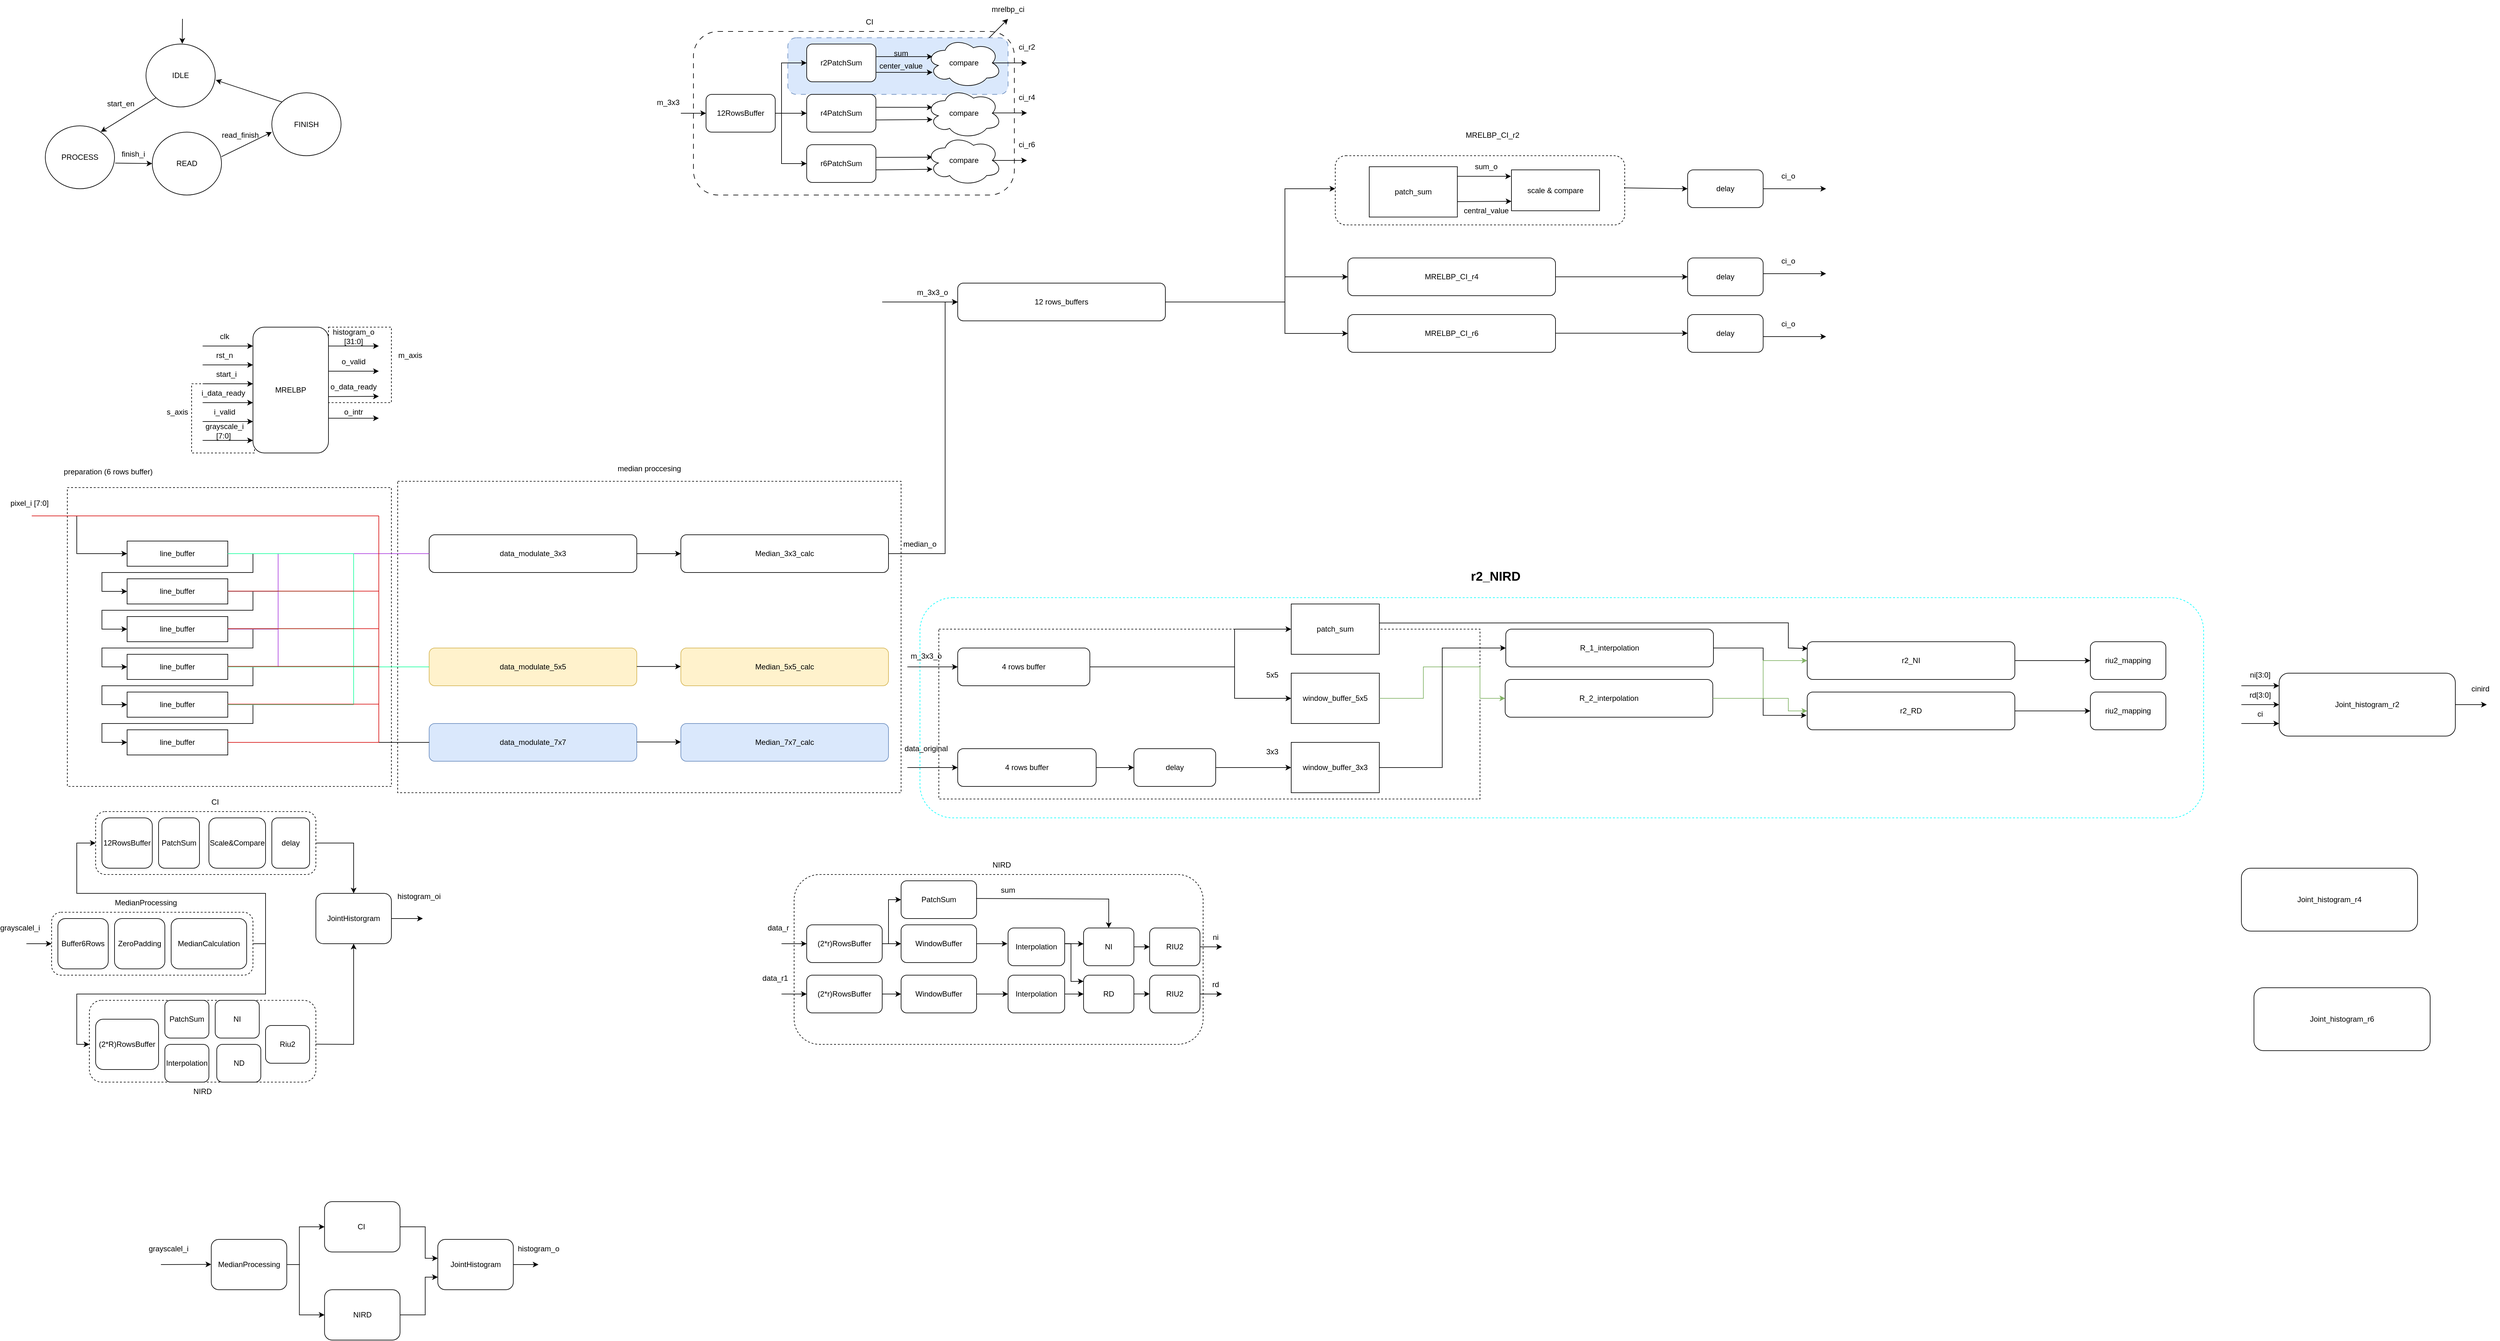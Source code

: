 <mxfile version="26.2.9">
  <diagram id="WNxnk0LURHfRbP0s7R7I" name="Page-1">
    <mxGraphModel dx="1723" dy="881" grid="1" gridSize="10" guides="1" tooltips="1" connect="1" arrows="1" fold="1" page="1" pageScale="1" pageWidth="850" pageHeight="1100" math="0" shadow="0">
      <root>
        <mxCell id="0" />
        <mxCell id="1" parent="0" />
        <mxCell id="BtKWA-indbW--M-xHnA8-30" value="" style="rounded=0;whiteSpace=wrap;html=1;dashed=1;" parent="1" vertex="1">
          <mxGeometry x="560" y="660" width="100" height="120" as="geometry" />
        </mxCell>
        <mxCell id="BtKWA-indbW--M-xHnA8-19" value="" style="rounded=0;whiteSpace=wrap;html=1;dashed=1;" parent="1" vertex="1">
          <mxGeometry x="342.5" y="750" width="100" height="110" as="geometry" />
        </mxCell>
        <mxCell id="EwlJPVRtXLIQgN6zOmv--22" value="" style="rounded=0;whiteSpace=wrap;html=1;dashed=1;" parent="1" vertex="1">
          <mxGeometry x="145" y="915" width="515" height="475" as="geometry" />
        </mxCell>
        <mxCell id="5PeDdalMylk2oU60ABK0-19" value="" style="rounded=1;whiteSpace=wrap;html=1;dashed=1;strokeColor=#00FFFF;" parent="1" vertex="1">
          <mxGeometry x="1500" y="1090" width="2040" height="350" as="geometry" />
        </mxCell>
        <mxCell id="5PeDdalMylk2oU60ABK0-16" value="" style="rounded=1;whiteSpace=wrap;html=1;dashed=1;" parent="1" vertex="1">
          <mxGeometry x="2160" y="387.5" width="460" height="110" as="geometry" />
        </mxCell>
        <mxCell id="bqpCy2kz2_XDA2Lxjg73-36" value="" style="rounded=0;whiteSpace=wrap;html=1;dashed=1;" parent="1" vertex="1">
          <mxGeometry x="1530" y="1140" width="860" height="270" as="geometry" />
        </mxCell>
        <mxCell id="xcWUs8alpo8-Jp0Hv6Uv-5" value="" style="rounded=0;whiteSpace=wrap;html=1;dashed=1;" parent="1" vertex="1">
          <mxGeometry x="670" y="905" width="800" height="495" as="geometry" />
        </mxCell>
        <mxCell id="GmcOGzXTu3tJZgcI8re--2" value="line_buffer" style="rounded=0;whiteSpace=wrap;html=1;" parent="1" vertex="1">
          <mxGeometry x="240" y="1000" width="160" height="40" as="geometry" />
        </mxCell>
        <mxCell id="GmcOGzXTu3tJZgcI8re--3" value="line_buffer" style="rounded=0;whiteSpace=wrap;html=1;" parent="1" vertex="1">
          <mxGeometry x="240" y="1060" width="160" height="40" as="geometry" />
        </mxCell>
        <mxCell id="GmcOGzXTu3tJZgcI8re--4" value="line_buffer" style="rounded=0;whiteSpace=wrap;html=1;" parent="1" vertex="1">
          <mxGeometry x="240" y="1120" width="160" height="40" as="geometry" />
        </mxCell>
        <mxCell id="GmcOGzXTu3tJZgcI8re--5" value="line_buffer" style="rounded=0;whiteSpace=wrap;html=1;" parent="1" vertex="1">
          <mxGeometry x="240" y="1180" width="160" height="40" as="geometry" />
        </mxCell>
        <mxCell id="GmcOGzXTu3tJZgcI8re--6" value="line_buffer" style="rounded=0;whiteSpace=wrap;html=1;" parent="1" vertex="1">
          <mxGeometry x="240" y="1240" width="160" height="40" as="geometry" />
        </mxCell>
        <mxCell id="GmcOGzXTu3tJZgcI8re--7" value="line_buffer" style="rounded=0;whiteSpace=wrap;html=1;" parent="1" vertex="1">
          <mxGeometry x="240" y="1300" width="160" height="40" as="geometry" />
        </mxCell>
        <mxCell id="GmcOGzXTu3tJZgcI8re--10" value="" style="endArrow=classic;html=1;rounded=0;entryX=0;entryY=0.5;entryDx=0;entryDy=0;" parent="1" target="GmcOGzXTu3tJZgcI8re--2" edge="1">
          <mxGeometry width="50" height="50" relative="1" as="geometry">
            <mxPoint x="160" y="960" as="sourcePoint" />
            <mxPoint x="220" y="990" as="targetPoint" />
            <Array as="points">
              <mxPoint x="160" y="1020" />
            </Array>
          </mxGeometry>
        </mxCell>
        <mxCell id="GmcOGzXTu3tJZgcI8re--11" value="" style="endArrow=classic;html=1;rounded=0;exitX=1;exitY=0.5;exitDx=0;exitDy=0;entryX=0;entryY=0.5;entryDx=0;entryDy=0;" parent="1" source="GmcOGzXTu3tJZgcI8re--2" target="GmcOGzXTu3tJZgcI8re--3" edge="1">
          <mxGeometry width="50" height="50" relative="1" as="geometry">
            <mxPoint x="400" y="1060" as="sourcePoint" />
            <mxPoint x="450" y="1010" as="targetPoint" />
            <Array as="points">
              <mxPoint x="440" y="1020" />
              <mxPoint x="440" y="1050" />
              <mxPoint x="200" y="1050" />
              <mxPoint x="200" y="1080" />
            </Array>
          </mxGeometry>
        </mxCell>
        <mxCell id="GmcOGzXTu3tJZgcI8re--12" value="" style="endArrow=classic;html=1;rounded=0;exitX=1;exitY=0.5;exitDx=0;exitDy=0;entryX=0;entryY=0.5;entryDx=0;entryDy=0;" parent="1" source="GmcOGzXTu3tJZgcI8re--3" target="GmcOGzXTu3tJZgcI8re--4" edge="1">
          <mxGeometry width="50" height="50" relative="1" as="geometry">
            <mxPoint x="400" y="1130" as="sourcePoint" />
            <mxPoint x="450" y="1080" as="targetPoint" />
            <Array as="points">
              <mxPoint x="440" y="1080" />
              <mxPoint x="440" y="1110" />
              <mxPoint x="200" y="1110" />
              <mxPoint x="200" y="1140" />
            </Array>
          </mxGeometry>
        </mxCell>
        <mxCell id="GmcOGzXTu3tJZgcI8re--13" value="" style="endArrow=classic;html=1;rounded=0;exitX=1;exitY=0.5;exitDx=0;exitDy=0;entryX=0;entryY=0.5;entryDx=0;entryDy=0;" parent="1" edge="1">
          <mxGeometry width="50" height="50" relative="1" as="geometry">
            <mxPoint x="400" y="1140" as="sourcePoint" />
            <mxPoint x="240" y="1200" as="targetPoint" />
            <Array as="points">
              <mxPoint x="440" y="1140" />
              <mxPoint x="440" y="1170" />
              <mxPoint x="200" y="1170" />
              <mxPoint x="200" y="1200" />
            </Array>
          </mxGeometry>
        </mxCell>
        <mxCell id="GmcOGzXTu3tJZgcI8re--14" value="" style="endArrow=classic;html=1;rounded=0;exitX=1;exitY=0.5;exitDx=0;exitDy=0;entryX=0;entryY=0.5;entryDx=0;entryDy=0;" parent="1" edge="1">
          <mxGeometry width="50" height="50" relative="1" as="geometry">
            <mxPoint x="400" y="1200" as="sourcePoint" />
            <mxPoint x="240" y="1260" as="targetPoint" />
            <Array as="points">
              <mxPoint x="440" y="1200" />
              <mxPoint x="440" y="1230" />
              <mxPoint x="200" y="1230" />
              <mxPoint x="200" y="1260" />
            </Array>
          </mxGeometry>
        </mxCell>
        <mxCell id="GmcOGzXTu3tJZgcI8re--15" value="" style="endArrow=classic;html=1;rounded=0;exitX=1;exitY=0.5;exitDx=0;exitDy=0;entryX=0;entryY=0.5;entryDx=0;entryDy=0;" parent="1" edge="1">
          <mxGeometry width="50" height="50" relative="1" as="geometry">
            <mxPoint x="400" y="1260" as="sourcePoint" />
            <mxPoint x="240" y="1320" as="targetPoint" />
            <Array as="points">
              <mxPoint x="440" y="1260" />
              <mxPoint x="440" y="1290" />
              <mxPoint x="200" y="1290" />
              <mxPoint x="200" y="1320" />
            </Array>
          </mxGeometry>
        </mxCell>
        <mxCell id="GmcOGzXTu3tJZgcI8re--18" value="data_modulate_3x3" style="rounded=1;whiteSpace=wrap;html=1;" parent="1" vertex="1">
          <mxGeometry x="720" y="990" width="330" height="60" as="geometry" />
        </mxCell>
        <mxCell id="GmcOGzXTu3tJZgcI8re--19" value="data_modulate_5x5" style="rounded=1;whiteSpace=wrap;html=1;fillColor=#fff2cc;strokeColor=#d6b656;" parent="1" vertex="1">
          <mxGeometry x="720" y="1170" width="330" height="60" as="geometry" />
        </mxCell>
        <mxCell id="GmcOGzXTu3tJZgcI8re--20" value="data_modulate_7x7" style="rounded=1;whiteSpace=wrap;html=1;fillColor=#dae8fc;strokeColor=#6c8ebf;" parent="1" vertex="1">
          <mxGeometry x="720" y="1290" width="330" height="60" as="geometry" />
        </mxCell>
        <mxCell id="GmcOGzXTu3tJZgcI8re--43" value="" style="endArrow=none;html=1;rounded=0;entryX=0;entryY=0.5;entryDx=0;entryDy=0;exitX=1;exitY=0.5;exitDx=0;exitDy=0;fillColor=#f8cecc;strokeColor=light-dark(#ac3fde, #ededed);" parent="1" source="GmcOGzXTu3tJZgcI8re--5" target="GmcOGzXTu3tJZgcI8re--18" edge="1">
          <mxGeometry width="50" height="50" relative="1" as="geometry">
            <mxPoint x="660" y="1090" as="sourcePoint" />
            <mxPoint x="710" y="1040" as="targetPoint" />
            <Array as="points">
              <mxPoint x="480" y="1200" />
              <mxPoint x="480" y="1020" />
            </Array>
          </mxGeometry>
        </mxCell>
        <mxCell id="GmcOGzXTu3tJZgcI8re--44" value="" style="endArrow=none;html=1;rounded=0;entryX=0;entryY=0.5;entryDx=0;entryDy=0;fillColor=#f8cecc;strokeColor=light-dark(#ac3fde, #ededed);" parent="1" target="GmcOGzXTu3tJZgcI8re--18" edge="1">
          <mxGeometry width="50" height="50" relative="1" as="geometry">
            <mxPoint x="400" y="1080" as="sourcePoint" />
            <mxPoint x="580" y="1090" as="targetPoint" />
            <Array as="points">
              <mxPoint x="480" y="1080" />
              <mxPoint x="480" y="1020" />
            </Array>
          </mxGeometry>
        </mxCell>
        <mxCell id="GmcOGzXTu3tJZgcI8re--48" value="preparation (6 rows buffer)" style="text;html=1;align=center;verticalAlign=middle;whiteSpace=wrap;rounded=0;" parent="1" vertex="1">
          <mxGeometry x="110" y="875" width="200" height="30" as="geometry" />
        </mxCell>
        <mxCell id="GmcOGzXTu3tJZgcI8re--49" value="" style="endArrow=classic;html=1;rounded=0;exitX=1;exitY=0.5;exitDx=0;exitDy=0;" parent="1" source="GmcOGzXTu3tJZgcI8re--18" edge="1">
          <mxGeometry width="50" height="50" relative="1" as="geometry">
            <mxPoint x="1130" y="1060" as="sourcePoint" />
            <mxPoint x="1120" y="1020" as="targetPoint" />
          </mxGeometry>
        </mxCell>
        <mxCell id="GmcOGzXTu3tJZgcI8re--53" value="" style="endArrow=classic;html=1;rounded=0;exitX=1;exitY=0.5;exitDx=0;exitDy=0;" parent="1" edge="1">
          <mxGeometry width="50" height="50" relative="1" as="geometry">
            <mxPoint x="1050" y="1199.41" as="sourcePoint" />
            <mxPoint x="1120" y="1199.41" as="targetPoint" />
          </mxGeometry>
        </mxCell>
        <mxCell id="GmcOGzXTu3tJZgcI8re--54" value="" style="endArrow=classic;html=1;rounded=0;exitX=1;exitY=0.5;exitDx=0;exitDy=0;" parent="1" edge="1">
          <mxGeometry width="50" height="50" relative="1" as="geometry">
            <mxPoint x="1050" y="1319.41" as="sourcePoint" />
            <mxPoint x="1120" y="1319.41" as="targetPoint" />
          </mxGeometry>
        </mxCell>
        <mxCell id="GmcOGzXTu3tJZgcI8re--56" value="Median_3x3_calc" style="rounded=1;whiteSpace=wrap;html=1;" parent="1" vertex="1">
          <mxGeometry x="1120" y="990" width="330" height="60" as="geometry" />
        </mxCell>
        <mxCell id="GmcOGzXTu3tJZgcI8re--57" value="Median_5x5_calc" style="rounded=1;whiteSpace=wrap;html=1;fillColor=#fff2cc;strokeColor=#d6b656;" parent="1" vertex="1">
          <mxGeometry x="1120" y="1170" width="330" height="60" as="geometry" />
        </mxCell>
        <mxCell id="GmcOGzXTu3tJZgcI8re--58" value="Median_7x7_calc" style="rounded=1;whiteSpace=wrap;html=1;fillColor=#dae8fc;strokeColor=#6c8ebf;" parent="1" vertex="1">
          <mxGeometry x="1120" y="1290" width="330" height="60" as="geometry" />
        </mxCell>
        <mxCell id="GmcOGzXTu3tJZgcI8re--84" value="median_o" style="text;html=1;align=center;verticalAlign=middle;whiteSpace=wrap;rounded=0;" parent="1" vertex="1">
          <mxGeometry x="1470" y="990" width="60" height="30" as="geometry" />
        </mxCell>
        <mxCell id="xcWUs8alpo8-Jp0Hv6Uv-1" value="4 rows buffer" style="rounded=1;whiteSpace=wrap;html=1;" parent="1" vertex="1">
          <mxGeometry x="1560" y="1170" width="210" height="60" as="geometry" />
        </mxCell>
        <mxCell id="xcWUs8alpo8-Jp0Hv6Uv-7" value="median proccesing" style="text;html=1;align=center;verticalAlign=middle;whiteSpace=wrap;rounded=0;" parent="1" vertex="1">
          <mxGeometry x="970" y="870" width="200" height="30" as="geometry" />
        </mxCell>
        <mxCell id="cKaFTFPh17Z6DULblfAX-4" value="12 rows_buffers" style="rounded=1;whiteSpace=wrap;html=1;" parent="1" vertex="1">
          <mxGeometry x="1560" y="590" width="330" height="60" as="geometry" />
        </mxCell>
        <mxCell id="cKaFTFPh17Z6DULblfAX-6" value="" style="endArrow=classic;html=1;rounded=0;exitX=1;exitY=0.5;exitDx=0;exitDy=0;entryX=0;entryY=0.5;entryDx=0;entryDy=0;" parent="1" source="GmcOGzXTu3tJZgcI8re--56" target="cKaFTFPh17Z6DULblfAX-4" edge="1">
          <mxGeometry width="50" height="50" relative="1" as="geometry">
            <mxPoint x="1650" y="1070" as="sourcePoint" />
            <mxPoint x="1540" y="620" as="targetPoint" />
            <Array as="points">
              <mxPoint x="1540" y="1020" />
              <mxPoint x="1540" y="940" />
              <mxPoint x="1540" y="620" />
            </Array>
          </mxGeometry>
        </mxCell>
        <mxCell id="cKaFTFPh17Z6DULblfAX-10" value="MRELBP_CI_r4" style="rounded=1;whiteSpace=wrap;html=1;" parent="1" vertex="1">
          <mxGeometry x="2180" y="550" width="330" height="60" as="geometry" />
        </mxCell>
        <mxCell id="cKaFTFPh17Z6DULblfAX-11" value="MRELBP_CI_r6" style="rounded=1;whiteSpace=wrap;html=1;" parent="1" vertex="1">
          <mxGeometry x="2180" y="640" width="330" height="60" as="geometry" />
        </mxCell>
        <mxCell id="oXViZq4bpHaVGdFtksc9-5" value="pixel_i [7:0]" style="text;html=1;align=center;verticalAlign=middle;whiteSpace=wrap;rounded=0;" parent="1" vertex="1">
          <mxGeometry x="40" y="925" width="90" height="30" as="geometry" />
        </mxCell>
        <mxCell id="oXViZq4bpHaVGdFtksc9-35" value="" style="endArrow=classic;html=1;rounded=0;exitX=1;exitY=0.5;exitDx=0;exitDy=0;entryX=0;entryY=0.5;entryDx=0;entryDy=0;" parent="1" source="xcWUs8alpo8-Jp0Hv6Uv-1" target="ZLRa4HKCprrnMZRO4Hse-8" edge="1">
          <mxGeometry width="50" height="50" relative="1" as="geometry">
            <mxPoint x="2260" y="1140" as="sourcePoint" />
            <mxPoint x="2021" y="1200" as="targetPoint" />
            <Array as="points">
              <mxPoint x="2000" y="1200" />
              <mxPoint x="2000" y="1140" />
            </Array>
          </mxGeometry>
        </mxCell>
        <mxCell id="oXViZq4bpHaVGdFtksc9-40" value="R_1_interpolation" style="rounded=1;whiteSpace=wrap;html=1;" parent="1" vertex="1">
          <mxGeometry x="2431" y="1140" width="330" height="60" as="geometry" />
        </mxCell>
        <mxCell id="oXViZq4bpHaVGdFtksc9-41" value="R_2_interpolation" style="rounded=1;whiteSpace=wrap;html=1;" parent="1" vertex="1">
          <mxGeometry x="2430" y="1220" width="330" height="60" as="geometry" />
        </mxCell>
        <mxCell id="oXViZq4bpHaVGdFtksc9-43" value="" style="endArrow=classic;html=1;rounded=0;entryX=0;entryY=0.5;entryDx=0;entryDy=0;fillColor=#d5e8d4;strokeColor=#82b366;" parent="1" target="oXViZq4bpHaVGdFtksc9-41" edge="1">
          <mxGeometry width="50" height="50" relative="1" as="geometry">
            <mxPoint x="2350" y="1200" as="sourcePoint" />
            <mxPoint x="2420" y="1170" as="targetPoint" />
            <Array as="points">
              <mxPoint x="2390" y="1200" />
              <mxPoint x="2390" y="1250" />
            </Array>
          </mxGeometry>
        </mxCell>
        <mxCell id="oXViZq4bpHaVGdFtksc9-57" value="r2_NI" style="rounded=1;whiteSpace=wrap;html=1;" parent="1" vertex="1">
          <mxGeometry x="2910" y="1160" width="330" height="60" as="geometry" />
        </mxCell>
        <mxCell id="oXViZq4bpHaVGdFtksc9-59" value="r2_RD" style="rounded=1;whiteSpace=wrap;html=1;" parent="1" vertex="1">
          <mxGeometry x="2910" y="1240" width="330" height="60" as="geometry" />
        </mxCell>
        <mxCell id="oXViZq4bpHaVGdFtksc9-60" value="" style="endArrow=classic;html=1;rounded=0;entryX=-0.003;entryY=0.618;entryDx=0;entryDy=0;exitX=1;exitY=0.5;exitDx=0;exitDy=0;entryPerimeter=0;" parent="1" source="oXViZq4bpHaVGdFtksc9-40" target="oXViZq4bpHaVGdFtksc9-59" edge="1">
          <mxGeometry width="50" height="50" relative="1" as="geometry">
            <mxPoint x="2720" y="1270" as="sourcePoint" />
            <mxPoint x="2770" y="1220" as="targetPoint" />
            <Array as="points">
              <mxPoint x="2840" y="1170" />
              <mxPoint x="2840" y="1277" />
            </Array>
          </mxGeometry>
        </mxCell>
        <mxCell id="oXViZq4bpHaVGdFtksc9-61" value="" style="endArrow=classic;html=1;rounded=0;exitX=1;exitY=0.5;exitDx=0;exitDy=0;entryX=0;entryY=0.5;entryDx=0;entryDy=0;fillColor=#d5e8d4;strokeColor=#82b366;" parent="1" source="oXViZq4bpHaVGdFtksc9-41" target="oXViZq4bpHaVGdFtksc9-57" edge="1">
          <mxGeometry width="50" height="50" relative="1" as="geometry">
            <mxPoint x="2820" y="1250" as="sourcePoint" />
            <mxPoint x="2870" y="1200" as="targetPoint" />
            <Array as="points">
              <mxPoint x="2840" y="1250" />
              <mxPoint x="2840" y="1190" />
            </Array>
          </mxGeometry>
        </mxCell>
        <mxCell id="oXViZq4bpHaVGdFtksc9-62" value="" style="endArrow=classic;html=1;rounded=0;exitX=1;exitY=0.5;exitDx=0;exitDy=0;entryX=0;entryY=0.5;entryDx=0;entryDy=0;fillColor=#d5e8d4;strokeColor=#82b366;" parent="1" source="oXViZq4bpHaVGdFtksc9-41" target="oXViZq4bpHaVGdFtksc9-59" edge="1">
          <mxGeometry width="50" height="50" relative="1" as="geometry">
            <mxPoint x="2770" y="1270" as="sourcePoint" />
            <mxPoint x="2820" y="1220" as="targetPoint" />
            <Array as="points">
              <mxPoint x="2880" y="1250" />
              <mxPoint x="2880" y="1270" />
            </Array>
          </mxGeometry>
        </mxCell>
        <mxCell id="ZLRa4HKCprrnMZRO4Hse-2" value="patch_sum" style="rounded=0;whiteSpace=wrap;html=1;" parent="1" vertex="1">
          <mxGeometry x="2214" y="405" width="140" height="80" as="geometry" />
        </mxCell>
        <mxCell id="ZLRa4HKCprrnMZRO4Hse-7" value="MRELBP_CI_r2" style="text;html=1;align=center;verticalAlign=middle;whiteSpace=wrap;rounded=0;" parent="1" vertex="1">
          <mxGeometry x="2380" y="340" width="60" height="30" as="geometry" />
        </mxCell>
        <mxCell id="ZLRa4HKCprrnMZRO4Hse-8" value="patch_sum" style="rounded=0;whiteSpace=wrap;html=1;" parent="1" vertex="1">
          <mxGeometry x="2090" y="1100" width="140" height="80" as="geometry" />
        </mxCell>
        <mxCell id="ZLRa4HKCprrnMZRO4Hse-10" value="window_buffer_5x5" style="rounded=0;whiteSpace=wrap;html=1;" parent="1" vertex="1">
          <mxGeometry x="2090" y="1210" width="140" height="80" as="geometry" />
        </mxCell>
        <mxCell id="ZLRa4HKCprrnMZRO4Hse-11" value="" style="endArrow=classic;html=1;rounded=0;exitX=1;exitY=0.5;exitDx=0;exitDy=0;entryX=0;entryY=0.5;entryDx=0;entryDy=0;" parent="1" source="xcWUs8alpo8-Jp0Hv6Uv-1" target="ZLRa4HKCprrnMZRO4Hse-10" edge="1">
          <mxGeometry width="50" height="50" relative="1" as="geometry">
            <mxPoint x="2360" y="1090" as="sourcePoint" />
            <mxPoint x="2410" y="1040" as="targetPoint" />
            <Array as="points">
              <mxPoint x="2000" y="1200" />
              <mxPoint x="2000" y="1250" />
            </Array>
          </mxGeometry>
        </mxCell>
        <mxCell id="ZLRa4HKCprrnMZRO4Hse-14" value="" style="endArrow=none;html=1;rounded=0;exitX=1;exitY=0.5;exitDx=0;exitDy=0;fillColor=#d5e8d4;strokeColor=#82b366;" parent="1" source="ZLRa4HKCprrnMZRO4Hse-10" edge="1">
          <mxGeometry width="50" height="50" relative="1" as="geometry">
            <mxPoint x="2360" y="1090" as="sourcePoint" />
            <mxPoint x="2350" y="1200" as="targetPoint" />
            <Array as="points">
              <mxPoint x="2300" y="1250" />
              <mxPoint x="2300" y="1200" />
            </Array>
          </mxGeometry>
        </mxCell>
        <mxCell id="ZLRa4HKCprrnMZRO4Hse-15" value="5x5" style="text;html=1;align=center;verticalAlign=middle;whiteSpace=wrap;rounded=0;" parent="1" vertex="1">
          <mxGeometry x="2030" y="1197.5" width="60" height="30" as="geometry" />
        </mxCell>
        <mxCell id="ZLRa4HKCprrnMZRO4Hse-19" value="" style="endArrow=classic;html=1;rounded=0;exitX=1.004;exitY=0.378;exitDx=0;exitDy=0;entryX=0.003;entryY=0.18;entryDx=0;entryDy=0;entryPerimeter=0;exitPerimeter=0;" parent="1" source="ZLRa4HKCprrnMZRO4Hse-8" target="oXViZq4bpHaVGdFtksc9-57" edge="1">
          <mxGeometry width="50" height="50" relative="1" as="geometry">
            <mxPoint x="2240" y="1170" as="sourcePoint" />
            <mxPoint x="2290" y="1120" as="targetPoint" />
            <Array as="points">
              <mxPoint x="2880" y="1130" />
              <mxPoint x="2880" y="1170" />
            </Array>
          </mxGeometry>
        </mxCell>
        <mxCell id="TUOsZl-QKD-2IEsBlg0L-3" value="4 rows buffer" style="rounded=1;whiteSpace=wrap;html=1;" parent="1" vertex="1">
          <mxGeometry x="1560" y="1330" width="220" height="60" as="geometry" />
        </mxCell>
        <mxCell id="TUOsZl-QKD-2IEsBlg0L-4" value="delay" style="rounded=1;whiteSpace=wrap;html=1;" parent="1" vertex="1">
          <mxGeometry x="1840" y="1330" width="130" height="60" as="geometry" />
        </mxCell>
        <mxCell id="TUOsZl-QKD-2IEsBlg0L-5" value="" style="endArrow=classic;html=1;rounded=0;entryX=0;entryY=0.5;entryDx=0;entryDy=0;exitX=1;exitY=0.5;exitDx=0;exitDy=0;" parent="1" source="TUOsZl-QKD-2IEsBlg0L-3" target="TUOsZl-QKD-2IEsBlg0L-4" edge="1">
          <mxGeometry width="50" height="50" relative="1" as="geometry">
            <mxPoint x="1780" y="1410" as="sourcePoint" />
            <mxPoint x="1830" y="1360" as="targetPoint" />
          </mxGeometry>
        </mxCell>
        <mxCell id="TUOsZl-QKD-2IEsBlg0L-6" value="window_buffer_3x3" style="rounded=0;whiteSpace=wrap;html=1;" parent="1" vertex="1">
          <mxGeometry x="2090" y="1320" width="140" height="80" as="geometry" />
        </mxCell>
        <mxCell id="TUOsZl-QKD-2IEsBlg0L-7" value="" style="endArrow=classic;html=1;rounded=0;exitX=1;exitY=0.5;exitDx=0;exitDy=0;entryX=0;entryY=0.5;entryDx=0;entryDy=0;" parent="1" source="TUOsZl-QKD-2IEsBlg0L-4" target="TUOsZl-QKD-2IEsBlg0L-6" edge="1">
          <mxGeometry width="50" height="50" relative="1" as="geometry">
            <mxPoint x="1970" y="1425" as="sourcePoint" />
            <mxPoint x="2020" y="1375" as="targetPoint" />
          </mxGeometry>
        </mxCell>
        <mxCell id="TUOsZl-QKD-2IEsBlg0L-8" value="" style="endArrow=classic;html=1;rounded=0;exitX=1;exitY=0.5;exitDx=0;exitDy=0;entryX=0;entryY=0.5;entryDx=0;entryDy=0;" parent="1" source="TUOsZl-QKD-2IEsBlg0L-6" target="oXViZq4bpHaVGdFtksc9-40" edge="1">
          <mxGeometry width="50" height="50" relative="1" as="geometry">
            <mxPoint x="2290" y="1385" as="sourcePoint" />
            <mxPoint x="2340" y="1335" as="targetPoint" />
            <Array as="points">
              <mxPoint x="2330" y="1360" />
              <mxPoint x="2330" y="1170" />
            </Array>
          </mxGeometry>
        </mxCell>
        <mxCell id="bqpCy2kz2_XDA2Lxjg73-1" value="3x3" style="text;html=1;align=center;verticalAlign=middle;whiteSpace=wrap;rounded=0;" parent="1" vertex="1">
          <mxGeometry x="2030" y="1320" width="60" height="30" as="geometry" />
        </mxCell>
        <mxCell id="oYHVJnOS4saPGdLuuCbE-1" value="Joint_histogram_r2" style="rounded=1;whiteSpace=wrap;html=1;" parent="1" vertex="1">
          <mxGeometry x="3660" y="1210" width="280" height="100" as="geometry" />
        </mxCell>
        <mxCell id="oYHVJnOS4saPGdLuuCbE-5" value="Joint_histogram_r4" style="rounded=1;whiteSpace=wrap;html=1;" parent="1" vertex="1">
          <mxGeometry x="3600" y="1520" width="280" height="100" as="geometry" />
        </mxCell>
        <mxCell id="oYHVJnOS4saPGdLuuCbE-6" value="Joint_histogram_r6" style="rounded=1;whiteSpace=wrap;html=1;" parent="1" vertex="1">
          <mxGeometry x="3620" y="1710" width="280" height="100" as="geometry" />
        </mxCell>
        <mxCell id="oYHVJnOS4saPGdLuuCbE-8" value="riu2_mapping" style="rounded=1;whiteSpace=wrap;html=1;" parent="1" vertex="1">
          <mxGeometry x="3360" y="1160" width="120" height="60" as="geometry" />
        </mxCell>
        <mxCell id="oYHVJnOS4saPGdLuuCbE-9" value="" style="endArrow=classic;html=1;rounded=0;exitX=1;exitY=0.5;exitDx=0;exitDy=0;entryX=0;entryY=0.5;entryDx=0;entryDy=0;" parent="1" source="oXViZq4bpHaVGdFtksc9-57" target="oYHVJnOS4saPGdLuuCbE-8" edge="1">
          <mxGeometry width="50" height="50" relative="1" as="geometry">
            <mxPoint x="3560" y="1200" as="sourcePoint" />
            <mxPoint x="3610" y="1150" as="targetPoint" />
          </mxGeometry>
        </mxCell>
        <mxCell id="oYHVJnOS4saPGdLuuCbE-10" value="riu2_mapping" style="rounded=1;whiteSpace=wrap;html=1;" parent="1" vertex="1">
          <mxGeometry x="3360" y="1240" width="120" height="60" as="geometry" />
        </mxCell>
        <mxCell id="oYHVJnOS4saPGdLuuCbE-11" value="" style="endArrow=classic;html=1;rounded=0;exitX=1;exitY=0.5;exitDx=0;exitDy=0;" parent="1" source="oXViZq4bpHaVGdFtksc9-59" target="oYHVJnOS4saPGdLuuCbE-10" edge="1">
          <mxGeometry width="50" height="50" relative="1" as="geometry">
            <mxPoint x="3560" y="1200" as="sourcePoint" />
            <mxPoint x="3610" y="1150" as="targetPoint" />
          </mxGeometry>
        </mxCell>
        <mxCell id="oYHVJnOS4saPGdLuuCbE-12" value="" style="endArrow=classic;html=1;rounded=0;exitX=1;exitY=0.5;exitDx=0;exitDy=0;" parent="1" source="oYHVJnOS4saPGdLuuCbE-1" edge="1">
          <mxGeometry width="50" height="50" relative="1" as="geometry">
            <mxPoint x="4190" y="895" as="sourcePoint" />
            <mxPoint x="3990" y="1260" as="targetPoint" />
          </mxGeometry>
        </mxCell>
        <mxCell id="oYHVJnOS4saPGdLuuCbE-13" value="cinird" style="text;html=1;align=center;verticalAlign=middle;whiteSpace=wrap;rounded=0;" parent="1" vertex="1">
          <mxGeometry x="3950" y="1220" width="60" height="30" as="geometry" />
        </mxCell>
        <mxCell id="5PeDdalMylk2oU60ABK0-7" value="" style="endArrow=classic;html=1;rounded=0;exitX=1;exitY=0.5;exitDx=0;exitDy=0;entryX=0;entryY=0.477;entryDx=0;entryDy=0;entryPerimeter=0;" parent="1" source="cKaFTFPh17Z6DULblfAX-4" target="5PeDdalMylk2oU60ABK0-16" edge="1">
          <mxGeometry width="50" height="50" relative="1" as="geometry">
            <mxPoint x="2050" y="670" as="sourcePoint" />
            <mxPoint x="2360" y="450" as="targetPoint" />
            <Array as="points">
              <mxPoint x="2080" y="620" />
              <mxPoint x="2080" y="440" />
            </Array>
          </mxGeometry>
        </mxCell>
        <mxCell id="5PeDdalMylk2oU60ABK0-10" value="" style="endArrow=classic;html=1;rounded=0;entryX=-0.005;entryY=0.158;entryDx=0;entryDy=0;exitX=0.996;exitY=0.19;exitDx=0;exitDy=0;exitPerimeter=0;entryPerimeter=0;" parent="1" source="ZLRa4HKCprrnMZRO4Hse-2" target="5PeDdalMylk2oU60ABK0-14" edge="1">
          <mxGeometry width="50" height="50" relative="1" as="geometry">
            <mxPoint x="2360" y="420" as="sourcePoint" />
            <mxPoint x="2390" y="420" as="targetPoint" />
          </mxGeometry>
        </mxCell>
        <mxCell id="5PeDdalMylk2oU60ABK0-12" value="" style="endArrow=classic;html=1;rounded=0;exitX=0.999;exitY=0.693;exitDx=0;exitDy=0;exitPerimeter=0;" parent="1" source="ZLRa4HKCprrnMZRO4Hse-2" edge="1">
          <mxGeometry width="50" height="50" relative="1" as="geometry">
            <mxPoint x="2354" y="460" as="sourcePoint" />
            <mxPoint x="2440" y="460" as="targetPoint" />
          </mxGeometry>
        </mxCell>
        <mxCell id="5PeDdalMylk2oU60ABK0-13" value="central_value" style="text;html=1;align=center;verticalAlign=middle;whiteSpace=wrap;rounded=0;" parent="1" vertex="1">
          <mxGeometry x="2370" y="460" width="60" height="30" as="geometry" />
        </mxCell>
        <mxCell id="5PeDdalMylk2oU60ABK0-14" value="scale &amp;amp; compare" style="rounded=0;whiteSpace=wrap;html=1;" parent="1" vertex="1">
          <mxGeometry x="2440" y="410" width="140" height="65" as="geometry" />
        </mxCell>
        <mxCell id="5PeDdalMylk2oU60ABK0-15" value="sum_o" style="text;html=1;align=center;verticalAlign=middle;whiteSpace=wrap;rounded=0;" parent="1" vertex="1">
          <mxGeometry x="2370" y="390" width="60" height="30" as="geometry" />
        </mxCell>
        <mxCell id="5PeDdalMylk2oU60ABK0-17" value="" style="endArrow=classic;html=1;rounded=0;exitX=1;exitY=0.5;exitDx=0;exitDy=0;entryX=0;entryY=0.5;entryDx=0;entryDy=0;" parent="1" source="cKaFTFPh17Z6DULblfAX-4" target="cKaFTFPh17Z6DULblfAX-10" edge="1">
          <mxGeometry width="50" height="50" relative="1" as="geometry">
            <mxPoint x="2220" y="680" as="sourcePoint" />
            <mxPoint x="2270" y="630" as="targetPoint" />
            <Array as="points">
              <mxPoint x="2080" y="620" />
              <mxPoint x="2080" y="580" />
            </Array>
          </mxGeometry>
        </mxCell>
        <mxCell id="5PeDdalMylk2oU60ABK0-18" value="" style="endArrow=classic;html=1;rounded=0;exitX=1;exitY=0.5;exitDx=0;exitDy=0;entryX=0;entryY=0.5;entryDx=0;entryDy=0;" parent="1" source="cKaFTFPh17Z6DULblfAX-4" target="cKaFTFPh17Z6DULblfAX-11" edge="1">
          <mxGeometry width="50" height="50" relative="1" as="geometry">
            <mxPoint x="2220" y="680" as="sourcePoint" />
            <mxPoint x="2270" y="630" as="targetPoint" />
            <Array as="points">
              <mxPoint x="2080" y="620" />
              <mxPoint x="2080" y="670" />
            </Array>
          </mxGeometry>
        </mxCell>
        <mxCell id="5PeDdalMylk2oU60ABK0-21" value="&lt;font style=&quot;font-size: 20px;&quot;&gt;r2_NIRD&lt;/font&gt;" style="text;html=1;align=center;verticalAlign=middle;whiteSpace=wrap;rounded=0;fontStyle=1" parent="1" vertex="1">
          <mxGeometry x="2180" y="1040" width="470" height="30" as="geometry" />
        </mxCell>
        <mxCell id="5PeDdalMylk2oU60ABK0-24" value="" style="endArrow=classic;html=1;rounded=0;entryX=0;entryY=0.5;entryDx=0;entryDy=0;" parent="1" target="oYHVJnOS4saPGdLuuCbE-1" edge="1">
          <mxGeometry width="50" height="50" relative="1" as="geometry">
            <mxPoint x="3600" y="1260" as="sourcePoint" />
            <mxPoint x="3670" y="1320" as="targetPoint" />
          </mxGeometry>
        </mxCell>
        <mxCell id="5PeDdalMylk2oU60ABK0-25" value="" style="endArrow=classic;html=1;rounded=0;" parent="1" edge="1">
          <mxGeometry width="50" height="50" relative="1" as="geometry">
            <mxPoint x="293.75" y="2150" as="sourcePoint" />
            <mxPoint x="373.75" y="2149.71" as="targetPoint" />
          </mxGeometry>
        </mxCell>
        <mxCell id="5PeDdalMylk2oU60ABK0-26" value="grayscalel_i" style="text;html=1;align=center;verticalAlign=middle;whiteSpace=wrap;rounded=0;" parent="1" vertex="1">
          <mxGeometry x="276.25" y="2110" width="60" height="30" as="geometry" />
        </mxCell>
        <mxCell id="5PeDdalMylk2oU60ABK0-31" value="MedianProcessing" style="rounded=1;whiteSpace=wrap;html=1;" parent="1" vertex="1">
          <mxGeometry x="373.75" y="2110" width="120" height="80" as="geometry" />
        </mxCell>
        <mxCell id="5PeDdalMylk2oU60ABK0-33" value="CI&amp;nbsp;" style="rounded=1;whiteSpace=wrap;html=1;" parent="1" vertex="1">
          <mxGeometry x="553.75" y="2050" width="120" height="80" as="geometry" />
        </mxCell>
        <mxCell id="5PeDdalMylk2oU60ABK0-34" value="NIRD" style="rounded=1;whiteSpace=wrap;html=1;" parent="1" vertex="1">
          <mxGeometry x="553.75" y="2190" width="120" height="80" as="geometry" />
        </mxCell>
        <mxCell id="5PeDdalMylk2oU60ABK0-35" value="" style="endArrow=classic;html=1;rounded=0;exitX=1;exitY=0.5;exitDx=0;exitDy=0;entryX=0;entryY=0.5;entryDx=0;entryDy=0;" parent="1" source="5PeDdalMylk2oU60ABK0-31" target="5PeDdalMylk2oU60ABK0-34" edge="1">
          <mxGeometry width="50" height="50" relative="1" as="geometry">
            <mxPoint x="643.75" y="2200" as="sourcePoint" />
            <mxPoint x="693.75" y="2150" as="targetPoint" />
            <Array as="points">
              <mxPoint x="513.75" y="2150" />
              <mxPoint x="513.75" y="2230" />
            </Array>
          </mxGeometry>
        </mxCell>
        <mxCell id="5PeDdalMylk2oU60ABK0-36" value="JointHistogram" style="rounded=1;whiteSpace=wrap;html=1;" parent="1" vertex="1">
          <mxGeometry x="733.75" y="2110" width="120" height="80" as="geometry" />
        </mxCell>
        <mxCell id="5PeDdalMylk2oU60ABK0-37" value="" style="endArrow=classic;html=1;rounded=0;exitX=1;exitY=0.5;exitDx=0;exitDy=0;" parent="1" source="5PeDdalMylk2oU60ABK0-33" edge="1">
          <mxGeometry width="50" height="50" relative="1" as="geometry">
            <mxPoint x="763.75" y="2090" as="sourcePoint" />
            <mxPoint x="733.75" y="2140" as="targetPoint" />
            <Array as="points">
              <mxPoint x="713.75" y="2090" />
              <mxPoint x="713.75" y="2140" />
            </Array>
          </mxGeometry>
        </mxCell>
        <mxCell id="5PeDdalMylk2oU60ABK0-38" value="" style="endArrow=classic;html=1;rounded=0;exitX=1;exitY=0.5;exitDx=0;exitDy=0;" parent="1" source="5PeDdalMylk2oU60ABK0-34" edge="1">
          <mxGeometry width="50" height="50" relative="1" as="geometry">
            <mxPoint x="783.75" y="2250" as="sourcePoint" />
            <mxPoint x="733.75" y="2170" as="targetPoint" />
            <Array as="points">
              <mxPoint x="713.75" y="2230" />
              <mxPoint x="713.75" y="2170" />
            </Array>
          </mxGeometry>
        </mxCell>
        <mxCell id="5PeDdalMylk2oU60ABK0-39" value="" style="endArrow=classic;html=1;rounded=0;exitX=1;exitY=0.5;exitDx=0;exitDy=0;" parent="1" source="5PeDdalMylk2oU60ABK0-36" edge="1">
          <mxGeometry width="50" height="50" relative="1" as="geometry">
            <mxPoint x="953.75" y="2170" as="sourcePoint" />
            <mxPoint x="893.75" y="2150" as="targetPoint" />
          </mxGeometry>
        </mxCell>
        <mxCell id="5PeDdalMylk2oU60ABK0-40" value="histogram_o" style="text;html=1;align=center;verticalAlign=middle;whiteSpace=wrap;rounded=0;" parent="1" vertex="1">
          <mxGeometry x="863.75" y="2110" width="60" height="30" as="geometry" />
        </mxCell>
        <mxCell id="5PeDdalMylk2oU60ABK0-41" value="" style="endArrow=classic;html=1;rounded=0;exitX=0.998;exitY=0.465;exitDx=0;exitDy=0;exitPerimeter=0;" parent="1" source="5PeDdalMylk2oU60ABK0-16" edge="1">
          <mxGeometry width="50" height="50" relative="1" as="geometry">
            <mxPoint x="2790" y="520" as="sourcePoint" />
            <mxPoint x="2720" y="440" as="targetPoint" />
          </mxGeometry>
        </mxCell>
        <mxCell id="5PeDdalMylk2oU60ABK0-42" value="delay" style="rounded=1;whiteSpace=wrap;html=1;" parent="1" vertex="1">
          <mxGeometry x="2720" y="410" width="120" height="60" as="geometry" />
        </mxCell>
        <mxCell id="5PeDdalMylk2oU60ABK0-44" value="delay" style="rounded=1;whiteSpace=wrap;html=1;" parent="1" vertex="1">
          <mxGeometry x="2720" y="550" width="120" height="60" as="geometry" />
        </mxCell>
        <mxCell id="5PeDdalMylk2oU60ABK0-45" value="" style="endArrow=classic;html=1;rounded=0;exitX=1;exitY=0.5;exitDx=0;exitDy=0;" parent="1" source="5PeDdalMylk2oU60ABK0-42" edge="1">
          <mxGeometry width="50" height="50" relative="1" as="geometry">
            <mxPoint x="2950" y="465" as="sourcePoint" />
            <mxPoint x="2940" y="440" as="targetPoint" />
          </mxGeometry>
        </mxCell>
        <mxCell id="5PeDdalMylk2oU60ABK0-46" value="ci_o" style="text;html=1;align=center;verticalAlign=middle;whiteSpace=wrap;rounded=0;" parent="1" vertex="1">
          <mxGeometry x="2850" y="405" width="60" height="30" as="geometry" />
        </mxCell>
        <mxCell id="5PeDdalMylk2oU60ABK0-47" value="" style="endArrow=classic;html=1;rounded=0;exitX=1;exitY=0.5;exitDx=0;exitDy=0;entryX=0;entryY=0.5;entryDx=0;entryDy=0;" parent="1" source="cKaFTFPh17Z6DULblfAX-10" target="5PeDdalMylk2oU60ABK0-44" edge="1">
          <mxGeometry width="50" height="50" relative="1" as="geometry">
            <mxPoint x="2690" y="680" as="sourcePoint" />
            <mxPoint x="2740" y="630" as="targetPoint" />
          </mxGeometry>
        </mxCell>
        <mxCell id="5PeDdalMylk2oU60ABK0-48" value="" style="endArrow=classic;html=1;rounded=0;exitX=1;exitY=0.5;exitDx=0;exitDy=0;entryX=0;entryY=0.5;entryDx=0;entryDy=0;" parent="1" edge="1">
          <mxGeometry width="50" height="50" relative="1" as="geometry">
            <mxPoint x="2510" y="669.63" as="sourcePoint" />
            <mxPoint x="2720" y="669.63" as="targetPoint" />
          </mxGeometry>
        </mxCell>
        <mxCell id="5PeDdalMylk2oU60ABK0-49" value="delay" style="rounded=1;whiteSpace=wrap;html=1;" parent="1" vertex="1">
          <mxGeometry x="2720" y="640" width="120" height="60" as="geometry" />
        </mxCell>
        <mxCell id="5PeDdalMylk2oU60ABK0-50" value="" style="endArrow=classic;html=1;rounded=0;exitX=1;exitY=0.5;exitDx=0;exitDy=0;" parent="1" edge="1">
          <mxGeometry width="50" height="50" relative="1" as="geometry">
            <mxPoint x="2840" y="575" as="sourcePoint" />
            <mxPoint x="2940" y="575" as="targetPoint" />
          </mxGeometry>
        </mxCell>
        <mxCell id="5PeDdalMylk2oU60ABK0-51" value="ci_o" style="text;html=1;align=center;verticalAlign=middle;whiteSpace=wrap;rounded=0;" parent="1" vertex="1">
          <mxGeometry x="2850" y="540" width="60" height="30" as="geometry" />
        </mxCell>
        <mxCell id="5PeDdalMylk2oU60ABK0-52" value="" style="endArrow=classic;html=1;rounded=0;exitX=1;exitY=0.5;exitDx=0;exitDy=0;" parent="1" edge="1">
          <mxGeometry width="50" height="50" relative="1" as="geometry">
            <mxPoint x="2840" y="675" as="sourcePoint" />
            <mxPoint x="2940" y="675" as="targetPoint" />
          </mxGeometry>
        </mxCell>
        <mxCell id="5PeDdalMylk2oU60ABK0-53" value="ci_o" style="text;html=1;align=center;verticalAlign=middle;whiteSpace=wrap;rounded=0;" parent="1" vertex="1">
          <mxGeometry x="2850" y="640" width="60" height="30" as="geometry" />
        </mxCell>
        <mxCell id="5PeDdalMylk2oU60ABK0-54" value="m_3x3_o" style="text;html=1;align=center;verticalAlign=middle;whiteSpace=wrap;rounded=0;" parent="1" vertex="1">
          <mxGeometry x="1490" y="590" width="60" height="30" as="geometry" />
        </mxCell>
        <mxCell id="5PeDdalMylk2oU60ABK0-55" value="" style="endArrow=classic;html=1;rounded=0;entryX=0;entryY=0.5;entryDx=0;entryDy=0;" parent="1" target="cKaFTFPh17Z6DULblfAX-4" edge="1">
          <mxGeometry width="50" height="50" relative="1" as="geometry">
            <mxPoint x="1440" y="620" as="sourcePoint" />
            <mxPoint x="1500" y="610" as="targetPoint" />
          </mxGeometry>
        </mxCell>
        <mxCell id="5PeDdalMylk2oU60ABK0-56" value="" style="endArrow=classic;html=1;rounded=0;entryX=0;entryY=0.5;entryDx=0;entryDy=0;" parent="1" edge="1">
          <mxGeometry width="50" height="50" relative="1" as="geometry">
            <mxPoint x="3600" y="1230" as="sourcePoint" />
            <mxPoint x="3660" y="1230" as="targetPoint" />
          </mxGeometry>
        </mxCell>
        <mxCell id="5PeDdalMylk2oU60ABK0-58" value="" style="endArrow=classic;html=1;rounded=0;entryX=0;entryY=0.5;entryDx=0;entryDy=0;" parent="1" target="TUOsZl-QKD-2IEsBlg0L-3" edge="1">
          <mxGeometry width="50" height="50" relative="1" as="geometry">
            <mxPoint x="1480" y="1360" as="sourcePoint" />
            <mxPoint x="1530" y="1320" as="targetPoint" />
          </mxGeometry>
        </mxCell>
        <mxCell id="5PeDdalMylk2oU60ABK0-59" value="d&lt;span style=&quot;color: rgba(0, 0, 0, 0); font-family: monospace; font-size: 0px; text-align: start; text-wrap-mode: nowrap;&quot;&gt;%3CmxGraphModel%3E%3Croot%3E%3CmxCell%20id%3D%220%22%2F%3E%3CmxCell%20id%3D%221%22%20parent%3D%220%22%2F%3E%3CmxCell%20id%3D%222%22%20value%3D%22%22%20style%3D%22endArrow%3Dclassic%3Bhtml%3D1%3Brounded%3D0%3BexitX%3D1%3BexitY%3D0.5%3BexitDx%3D0%3BexitDy%3D0%3BentryX%3D0%3BentryY%3D0.5%3BentryDx%3D0%3BentryDy%3D0%3B%22%20edge%3D%221%22%20parent%3D%221%22%3E%3CmxGeometry%20width%3D%2250%22%20height%3D%2250%22%20relative%3D%221%22%20as%3D%22geometry%22%3E%3CmxPoint%20x%3D%223540%22%20y%3D%221265%22%20as%3D%22sourcePoint%22%2F%3E%3CmxPoint%20x%3D%223610%22%20y%3D%221265%22%20as%3D%22targetPoint%22%2F%3E%3C%2FmxGeometry%3E%3C%2FmxCell%3E%3C%2Froot%3E%3C%2FmxGraphModel%3E&lt;/span&gt;ata_original" style="text;html=1;align=center;verticalAlign=middle;whiteSpace=wrap;rounded=0;" parent="1" vertex="1">
          <mxGeometry x="1480" y="1315" width="60" height="30" as="geometry" />
        </mxCell>
        <mxCell id="5PeDdalMylk2oU60ABK0-60" value="" style="endArrow=classic;html=1;rounded=0;entryX=0;entryY=0.5;entryDx=0;entryDy=0;" parent="1" edge="1">
          <mxGeometry width="50" height="50" relative="1" as="geometry">
            <mxPoint x="1480" y="1200" as="sourcePoint" />
            <mxPoint x="1560" y="1200" as="targetPoint" />
          </mxGeometry>
        </mxCell>
        <mxCell id="5PeDdalMylk2oU60ABK0-61" value="m_3x3_o" style="text;html=1;align=center;verticalAlign=middle;whiteSpace=wrap;rounded=0;" parent="1" vertex="1">
          <mxGeometry x="1480" y="1167.5" width="60" height="30" as="geometry" />
        </mxCell>
        <mxCell id="5PeDdalMylk2oU60ABK0-62" value="" style="endArrow=classic;html=1;rounded=0;entryX=0;entryY=0.5;entryDx=0;entryDy=0;" parent="1" edge="1">
          <mxGeometry width="50" height="50" relative="1" as="geometry">
            <mxPoint x="3600" y="1290" as="sourcePoint" />
            <mxPoint x="3660" y="1290" as="targetPoint" />
          </mxGeometry>
        </mxCell>
        <mxCell id="5PeDdalMylk2oU60ABK0-63" value="ni[3:0]" style="text;html=1;align=center;verticalAlign=middle;whiteSpace=wrap;rounded=0;" parent="1" vertex="1">
          <mxGeometry x="3600" y="1197.5" width="60" height="30" as="geometry" />
        </mxCell>
        <mxCell id="5PeDdalMylk2oU60ABK0-64" value="rd[3:0]" style="text;html=1;align=center;verticalAlign=middle;whiteSpace=wrap;rounded=0;" parent="1" vertex="1">
          <mxGeometry x="3600" y="1230" width="60" height="30" as="geometry" />
        </mxCell>
        <mxCell id="5PeDdalMylk2oU60ABK0-65" value="ci" style="text;html=1;align=center;verticalAlign=middle;whiteSpace=wrap;rounded=0;" parent="1" vertex="1">
          <mxGeometry x="3600" y="1260" width="60" height="30" as="geometry" />
        </mxCell>
        <mxCell id="EwlJPVRtXLIQgN6zOmv--5" value="" style="endArrow=none;html=1;rounded=0;exitX=1;exitY=0.5;exitDx=0;exitDy=0;strokeColor=light-dark(#ac3fde, #ededed);" parent="1" source="GmcOGzXTu3tJZgcI8re--4" edge="1">
          <mxGeometry width="50" height="50" relative="1" as="geometry">
            <mxPoint x="610" y="1110" as="sourcePoint" />
            <mxPoint x="480" y="1140" as="targetPoint" />
          </mxGeometry>
        </mxCell>
        <mxCell id="EwlJPVRtXLIQgN6zOmv--6" value="" style="endArrow=none;html=1;rounded=0;entryX=0;entryY=0.5;entryDx=0;entryDy=0;strokeColor=#1FFFA0;" parent="1" target="GmcOGzXTu3tJZgcI8re--19" edge="1">
          <mxGeometry width="50" height="50" relative="1" as="geometry">
            <mxPoint x="600" y="1200" as="sourcePoint" />
            <mxPoint x="680" y="1117.5" as="targetPoint" />
          </mxGeometry>
        </mxCell>
        <mxCell id="EwlJPVRtXLIQgN6zOmv--7" value="" style="endArrow=none;html=1;rounded=0;strokeColor=#1FFFA0;" parent="1" edge="1">
          <mxGeometry width="50" height="50" relative="1" as="geometry">
            <mxPoint x="600" y="1260" as="sourcePoint" />
            <mxPoint x="600" y="1020" as="targetPoint" />
          </mxGeometry>
        </mxCell>
        <mxCell id="EwlJPVRtXLIQgN6zOmv--8" value="" style="endArrow=none;html=1;rounded=0;exitX=1;exitY=0.5;exitDx=0;exitDy=0;strokeColor=#1FFFA0;" parent="1" source="GmcOGzXTu3tJZgcI8re--6" edge="1">
          <mxGeometry width="50" height="50" relative="1" as="geometry">
            <mxPoint x="485" y="1250" as="sourcePoint" />
            <mxPoint x="600" y="1260" as="targetPoint" />
          </mxGeometry>
        </mxCell>
        <mxCell id="EwlJPVRtXLIQgN6zOmv--9" value="" style="endArrow=none;html=1;rounded=0;exitX=1;exitY=0.5;exitDx=0;exitDy=0;strokeColor=#1FFFA0;" parent="1" source="GmcOGzXTu3tJZgcI8re--2" edge="1">
          <mxGeometry width="50" height="50" relative="1" as="geometry">
            <mxPoint x="630" y="1170" as="sourcePoint" />
            <mxPoint x="600" y="1020" as="targetPoint" />
          </mxGeometry>
        </mxCell>
        <mxCell id="EwlJPVRtXLIQgN6zOmv--10" value="" style="endArrow=none;html=1;rounded=0;exitX=1;exitY=0.5;exitDx=0;exitDy=0;strokeColor=#1FFFA0;" parent="1" source="GmcOGzXTu3tJZgcI8re--5" edge="1">
          <mxGeometry width="50" height="50" relative="1" as="geometry">
            <mxPoint x="630" y="1170" as="sourcePoint" />
            <mxPoint x="600" y="1200" as="targetPoint" />
          </mxGeometry>
        </mxCell>
        <mxCell id="EwlJPVRtXLIQgN6zOmv--11" value="" style="endArrow=none;html=1;rounded=0;exitX=1;exitY=0.5;exitDx=0;exitDy=0;strokeColor=#1FFFA0;" parent="1" edge="1">
          <mxGeometry width="50" height="50" relative="1" as="geometry">
            <mxPoint x="400" y="1139.43" as="sourcePoint" />
            <mxPoint x="600" y="1139.43" as="targetPoint" />
          </mxGeometry>
        </mxCell>
        <mxCell id="EwlJPVRtXLIQgN6zOmv--12" value="" style="endArrow=none;html=1;rounded=0;exitX=1;exitY=0.5;exitDx=0;exitDy=0;strokeColor=#1FFFA0;" parent="1" edge="1">
          <mxGeometry width="50" height="50" relative="1" as="geometry">
            <mxPoint x="400" y="1079.71" as="sourcePoint" />
            <mxPoint x="600" y="1079.71" as="targetPoint" />
          </mxGeometry>
        </mxCell>
        <mxCell id="EwlJPVRtXLIQgN6zOmv--13" value="" style="endArrow=none;html=1;rounded=0;entryX=0;entryY=0.5;entryDx=0;entryDy=0;" parent="1" target="GmcOGzXTu3tJZgcI8re--20" edge="1">
          <mxGeometry width="50" height="50" relative="1" as="geometry">
            <mxPoint x="640" y="1320" as="sourcePoint" />
            <mxPoint x="700" y="1180" as="targetPoint" />
          </mxGeometry>
        </mxCell>
        <mxCell id="EwlJPVRtXLIQgN6zOmv--14" value="" style="endArrow=none;html=1;rounded=0;strokeColor=light-dark(#d70f0f, #ededed);" parent="1" edge="1">
          <mxGeometry width="50" height="50" relative="1" as="geometry">
            <mxPoint x="640" y="1320" as="sourcePoint" />
            <mxPoint x="640" y="960" as="targetPoint" />
          </mxGeometry>
        </mxCell>
        <mxCell id="EwlJPVRtXLIQgN6zOmv--15" value="" style="endArrow=none;html=1;rounded=0;exitX=1;exitY=0.5;exitDx=0;exitDy=0;strokeColor=light-dark(#d70f0f, #ededed);" parent="1" source="GmcOGzXTu3tJZgcI8re--7" edge="1">
          <mxGeometry width="50" height="50" relative="1" as="geometry">
            <mxPoint x="410" y="1320" as="sourcePoint" />
            <mxPoint x="640" y="1320" as="targetPoint" />
          </mxGeometry>
        </mxCell>
        <mxCell id="EwlJPVRtXLIQgN6zOmv--16" value="" style="endArrow=none;html=1;rounded=0;exitX=1;exitY=0.5;exitDx=0;exitDy=0;strokeColor=light-dark(#d70f0f, #ededed);" parent="1" edge="1">
          <mxGeometry width="50" height="50" relative="1" as="geometry">
            <mxPoint x="400" y="1259.31" as="sourcePoint" />
            <mxPoint x="640" y="1259.31" as="targetPoint" />
          </mxGeometry>
        </mxCell>
        <mxCell id="EwlJPVRtXLIQgN6zOmv--17" value="" style="endArrow=none;html=1;rounded=0;exitX=1;exitY=0.5;exitDx=0;exitDy=0;strokeColor=light-dark(#d70f0f, #ededed);" parent="1" edge="1">
          <mxGeometry width="50" height="50" relative="1" as="geometry">
            <mxPoint x="400" y="1199.31" as="sourcePoint" />
            <mxPoint x="640" y="1199.31" as="targetPoint" />
          </mxGeometry>
        </mxCell>
        <mxCell id="EwlJPVRtXLIQgN6zOmv--18" value="" style="endArrow=none;html=1;rounded=0;exitX=1;exitY=0.5;exitDx=0;exitDy=0;strokeColor=light-dark(#d70f0f, #ededed);" parent="1" edge="1">
          <mxGeometry width="50" height="50" relative="1" as="geometry">
            <mxPoint x="400" y="1139.31" as="sourcePoint" />
            <mxPoint x="640" y="1139.31" as="targetPoint" />
          </mxGeometry>
        </mxCell>
        <mxCell id="EwlJPVRtXLIQgN6zOmv--19" value="" style="endArrow=none;html=1;rounded=0;exitX=1;exitY=0.5;exitDx=0;exitDy=0;strokeColor=light-dark(#d70f0f, #ededed);" parent="1" edge="1">
          <mxGeometry width="50" height="50" relative="1" as="geometry">
            <mxPoint x="400" y="1079.66" as="sourcePoint" />
            <mxPoint x="640" y="1079.66" as="targetPoint" />
          </mxGeometry>
        </mxCell>
        <mxCell id="EwlJPVRtXLIQgN6zOmv--20" value="" style="endArrow=none;html=1;rounded=0;exitX=1;exitY=0.5;exitDx=0;exitDy=0;strokeColor=light-dark(#d70f0f, #ededed);" parent="1" edge="1">
          <mxGeometry width="50" height="50" relative="1" as="geometry">
            <mxPoint x="400" y="960.0" as="sourcePoint" />
            <mxPoint x="640" y="960.0" as="targetPoint" />
          </mxGeometry>
        </mxCell>
        <mxCell id="EwlJPVRtXLIQgN6zOmv--21" value="" style="endArrow=none;html=1;rounded=0;strokeColor=light-dark(#d70f0f, #ededed);" parent="1" edge="1">
          <mxGeometry width="50" height="50" relative="1" as="geometry">
            <mxPoint x="88.467" y="960" as="sourcePoint" />
            <mxPoint x="400" y="960" as="targetPoint" />
          </mxGeometry>
        </mxCell>
        <mxCell id="BtKWA-indbW--M-xHnA8-6" value="MRELBP" style="rounded=1;whiteSpace=wrap;html=1;" parent="1" vertex="1">
          <mxGeometry x="440" y="660" width="120" height="200" as="geometry" />
        </mxCell>
        <mxCell id="BtKWA-indbW--M-xHnA8-7" value="" style="endArrow=classic;html=1;rounded=0;" parent="1" edge="1">
          <mxGeometry width="50" height="50" relative="1" as="geometry">
            <mxPoint x="360" y="690" as="sourcePoint" />
            <mxPoint x="440" y="690" as="targetPoint" />
          </mxGeometry>
        </mxCell>
        <mxCell id="BtKWA-indbW--M-xHnA8-8" value="clk" style="text;html=1;align=center;verticalAlign=middle;whiteSpace=wrap;rounded=0;" parent="1" vertex="1">
          <mxGeometry x="365" y="660" width="60" height="30" as="geometry" />
        </mxCell>
        <mxCell id="BtKWA-indbW--M-xHnA8-9" value="" style="endArrow=classic;html=1;rounded=0;entryX=0.004;entryY=0.172;entryDx=0;entryDy=0;entryPerimeter=0;" parent="1" edge="1">
          <mxGeometry width="50" height="50" relative="1" as="geometry">
            <mxPoint x="360" y="720" as="sourcePoint" />
            <mxPoint x="440" y="720" as="targetPoint" />
          </mxGeometry>
        </mxCell>
        <mxCell id="BtKWA-indbW--M-xHnA8-10" value="rst_n" style="text;html=1;align=center;verticalAlign=middle;whiteSpace=wrap;rounded=0;" parent="1" vertex="1">
          <mxGeometry x="365" y="690" width="60" height="30" as="geometry" />
        </mxCell>
        <mxCell id="BtKWA-indbW--M-xHnA8-11" value="" style="endArrow=classic;html=1;rounded=0;entryX=0.004;entryY=0.172;entryDx=0;entryDy=0;entryPerimeter=0;" parent="1" edge="1">
          <mxGeometry width="50" height="50" relative="1" as="geometry">
            <mxPoint x="360" y="750" as="sourcePoint" />
            <mxPoint x="440" y="750" as="targetPoint" />
          </mxGeometry>
        </mxCell>
        <mxCell id="BtKWA-indbW--M-xHnA8-12" value="start_i" style="text;html=1;align=center;verticalAlign=middle;whiteSpace=wrap;rounded=0;" parent="1" vertex="1">
          <mxGeometry x="367.5" y="720" width="60" height="30" as="geometry" />
        </mxCell>
        <mxCell id="BtKWA-indbW--M-xHnA8-13" value="" style="endArrow=classic;html=1;rounded=0;entryX=0.004;entryY=0.172;entryDx=0;entryDy=0;entryPerimeter=0;" parent="1" edge="1">
          <mxGeometry width="50" height="50" relative="1" as="geometry">
            <mxPoint x="360" y="780" as="sourcePoint" />
            <mxPoint x="440" y="780" as="targetPoint" />
          </mxGeometry>
        </mxCell>
        <mxCell id="BtKWA-indbW--M-xHnA8-14" value="i_data_ready" style="text;html=1;align=center;verticalAlign=middle;whiteSpace=wrap;rounded=0;" parent="1" vertex="1">
          <mxGeometry x="362.5" y="750" width="60" height="30" as="geometry" />
        </mxCell>
        <mxCell id="BtKWA-indbW--M-xHnA8-15" value="" style="endArrow=classic;html=1;rounded=0;entryX=0.004;entryY=0.172;entryDx=0;entryDy=0;entryPerimeter=0;" parent="1" edge="1">
          <mxGeometry width="50" height="50" relative="1" as="geometry">
            <mxPoint x="360" y="810" as="sourcePoint" />
            <mxPoint x="440" y="810" as="targetPoint" />
          </mxGeometry>
        </mxCell>
        <mxCell id="BtKWA-indbW--M-xHnA8-16" value="i_valid" style="text;html=1;align=center;verticalAlign=middle;whiteSpace=wrap;rounded=0;" parent="1" vertex="1">
          <mxGeometry x="365" y="780" width="60" height="30" as="geometry" />
        </mxCell>
        <mxCell id="BtKWA-indbW--M-xHnA8-17" value="" style="endArrow=classic;html=1;rounded=0;entryX=0.004;entryY=0.172;entryDx=0;entryDy=0;entryPerimeter=0;" parent="1" edge="1">
          <mxGeometry width="50" height="50" relative="1" as="geometry">
            <mxPoint x="360" y="840" as="sourcePoint" />
            <mxPoint x="440" y="840" as="targetPoint" />
          </mxGeometry>
        </mxCell>
        <mxCell id="BtKWA-indbW--M-xHnA8-18" value="grayscale_i [7:0]&amp;nbsp;" style="text;html=1;align=center;verticalAlign=middle;whiteSpace=wrap;rounded=0;" parent="1" vertex="1">
          <mxGeometry x="365" y="810" width="60" height="30" as="geometry" />
        </mxCell>
        <mxCell id="BtKWA-indbW--M-xHnA8-21" value="s_axis" style="text;html=1;align=center;verticalAlign=middle;whiteSpace=wrap;rounded=0;" parent="1" vertex="1">
          <mxGeometry x="290" y="780" width="60" height="30" as="geometry" />
        </mxCell>
        <mxCell id="BtKWA-indbW--M-xHnA8-22" value="" style="endArrow=classic;html=1;rounded=0;" parent="1" edge="1">
          <mxGeometry width="50" height="50" relative="1" as="geometry">
            <mxPoint x="560" y="690" as="sourcePoint" />
            <mxPoint x="640" y="690" as="targetPoint" />
          </mxGeometry>
        </mxCell>
        <mxCell id="BtKWA-indbW--M-xHnA8-23" value="" style="endArrow=classic;html=1;rounded=0;entryX=0.004;entryY=0.172;entryDx=0;entryDy=0;entryPerimeter=0;" parent="1" edge="1">
          <mxGeometry width="50" height="50" relative="1" as="geometry">
            <mxPoint x="560" y="730" as="sourcePoint" />
            <mxPoint x="640" y="730" as="targetPoint" />
          </mxGeometry>
        </mxCell>
        <mxCell id="BtKWA-indbW--M-xHnA8-24" value="" style="endArrow=classic;html=1;rounded=0;entryX=0.004;entryY=0.172;entryDx=0;entryDy=0;entryPerimeter=0;" parent="1" edge="1">
          <mxGeometry width="50" height="50" relative="1" as="geometry">
            <mxPoint x="560" y="804.8" as="sourcePoint" />
            <mxPoint x="640" y="804.8" as="targetPoint" />
          </mxGeometry>
        </mxCell>
        <mxCell id="BtKWA-indbW--M-xHnA8-25" value="histogram_o [31:0]" style="text;html=1;align=center;verticalAlign=middle;whiteSpace=wrap;rounded=0;" parent="1" vertex="1">
          <mxGeometry x="570" y="660" width="60" height="30" as="geometry" />
        </mxCell>
        <mxCell id="BtKWA-indbW--M-xHnA8-26" value="o_valid" style="text;html=1;align=center;verticalAlign=middle;whiteSpace=wrap;rounded=0;" parent="1" vertex="1">
          <mxGeometry x="570" y="700" width="60" height="30" as="geometry" />
        </mxCell>
        <mxCell id="BtKWA-indbW--M-xHnA8-27" value="o_intr" style="text;html=1;align=center;verticalAlign=middle;whiteSpace=wrap;rounded=0;" parent="1" vertex="1">
          <mxGeometry x="570" y="780" width="60" height="30" as="geometry" />
        </mxCell>
        <mxCell id="BtKWA-indbW--M-xHnA8-28" value="" style="endArrow=classic;html=1;rounded=0;exitX=1.024;exitY=0.652;exitDx=0;exitDy=0;exitPerimeter=0;" parent="1" edge="1">
          <mxGeometry width="50" height="50" relative="1" as="geometry">
            <mxPoint x="560.0" y="770.4" as="sourcePoint" />
            <mxPoint x="640" y="770" as="targetPoint" />
          </mxGeometry>
        </mxCell>
        <mxCell id="BtKWA-indbW--M-xHnA8-29" value="o_data_ready" style="text;html=1;align=center;verticalAlign=middle;whiteSpace=wrap;rounded=0;" parent="1" vertex="1">
          <mxGeometry x="570" y="740" width="60" height="30" as="geometry" />
        </mxCell>
        <mxCell id="BtKWA-indbW--M-xHnA8-31" value="m_axis" style="text;html=1;align=center;verticalAlign=middle;whiteSpace=wrap;rounded=0;" parent="1" vertex="1">
          <mxGeometry x="660" y="690" width="60" height="30" as="geometry" />
        </mxCell>
        <mxCell id="OP_QwT1b5xXAIA1moa6a-1" value="IDLE" style="ellipse;whiteSpace=wrap;html=1;" parent="1" vertex="1">
          <mxGeometry x="270" y="210" width="110" height="100" as="geometry" />
        </mxCell>
        <mxCell id="OP_QwT1b5xXAIA1moa6a-4" value="" style="endArrow=classic;html=1;rounded=0;entryX=0.524;entryY=-0.005;entryDx=0;entryDy=0;entryPerimeter=0;" parent="1" target="OP_QwT1b5xXAIA1moa6a-1" edge="1">
          <mxGeometry width="50" height="50" relative="1" as="geometry">
            <mxPoint x="328" y="170" as="sourcePoint" />
            <mxPoint x="367.5" y="90" as="targetPoint" />
          </mxGeometry>
        </mxCell>
        <mxCell id="OP_QwT1b5xXAIA1moa6a-5" value="PROCESS" style="ellipse;whiteSpace=wrap;html=1;" parent="1" vertex="1">
          <mxGeometry x="110" y="340" width="110" height="100" as="geometry" />
        </mxCell>
        <mxCell id="OP_QwT1b5xXAIA1moa6a-6" value="" style="endArrow=classic;html=1;rounded=0;exitX=0;exitY=1;exitDx=0;exitDy=0;entryX=0.802;entryY=0.095;entryDx=0;entryDy=0;entryPerimeter=0;" parent="1" source="OP_QwT1b5xXAIA1moa6a-1" target="OP_QwT1b5xXAIA1moa6a-5" edge="1">
          <mxGeometry width="50" height="50" relative="1" as="geometry">
            <mxPoint x="580" y="360" as="sourcePoint" />
            <mxPoint x="630" y="310" as="targetPoint" />
          </mxGeometry>
        </mxCell>
        <mxCell id="OP_QwT1b5xXAIA1moa6a-7" value="start_en" style="text;html=1;align=center;verticalAlign=middle;whiteSpace=wrap;rounded=0;" parent="1" vertex="1">
          <mxGeometry x="200" y="290" width="60" height="30" as="geometry" />
        </mxCell>
        <mxCell id="OP_QwT1b5xXAIA1moa6a-9" value="" style="endArrow=classic;html=1;rounded=0;exitX=1.009;exitY=0.593;exitDx=0;exitDy=0;exitPerimeter=0;" parent="1" source="OP_QwT1b5xXAIA1moa6a-5" edge="1">
          <mxGeometry width="50" height="50" relative="1" as="geometry">
            <mxPoint x="580" y="360" as="sourcePoint" />
            <mxPoint x="280" y="400" as="targetPoint" />
          </mxGeometry>
        </mxCell>
        <mxCell id="OP_QwT1b5xXAIA1moa6a-10" value="READ" style="ellipse;whiteSpace=wrap;html=1;" parent="1" vertex="1">
          <mxGeometry x="280" y="350" width="110" height="100" as="geometry" />
        </mxCell>
        <mxCell id="OP_QwT1b5xXAIA1moa6a-11" value="finish_i" style="text;html=1;align=center;verticalAlign=middle;whiteSpace=wrap;rounded=0;" parent="1" vertex="1">
          <mxGeometry x="220" y="370" width="60" height="30" as="geometry" />
        </mxCell>
        <mxCell id="OP_QwT1b5xXAIA1moa6a-12" value="" style="endArrow=classic;html=1;rounded=0;exitX=0.999;exitY=0.391;exitDx=0;exitDy=0;exitPerimeter=0;" parent="1" source="OP_QwT1b5xXAIA1moa6a-10" edge="1">
          <mxGeometry width="50" height="50" relative="1" as="geometry">
            <mxPoint x="420" y="400" as="sourcePoint" />
            <mxPoint x="470" y="350" as="targetPoint" />
          </mxGeometry>
        </mxCell>
        <mxCell id="OP_QwT1b5xXAIA1moa6a-13" value="FINISH" style="ellipse;whiteSpace=wrap;html=1;" parent="1" vertex="1">
          <mxGeometry x="470" y="287.5" width="110" height="100" as="geometry" />
        </mxCell>
        <mxCell id="OP_QwT1b5xXAIA1moa6a-14" value="read_finish" style="text;html=1;align=center;verticalAlign=middle;whiteSpace=wrap;rounded=0;" parent="1" vertex="1">
          <mxGeometry x="390" y="340" width="60" height="30" as="geometry" />
        </mxCell>
        <mxCell id="OP_QwT1b5xXAIA1moa6a-15" value="" style="endArrow=classic;html=1;rounded=0;exitX=0;exitY=0;exitDx=0;exitDy=0;entryX=1.009;entryY=0.573;entryDx=0;entryDy=0;entryPerimeter=0;" parent="1" source="OP_QwT1b5xXAIA1moa6a-13" target="OP_QwT1b5xXAIA1moa6a-1" edge="1">
          <mxGeometry width="50" height="50" relative="1" as="geometry">
            <mxPoint x="395" y="310" as="sourcePoint" />
            <mxPoint x="445" y="260" as="targetPoint" />
          </mxGeometry>
        </mxCell>
        <mxCell id="rwtsNoV7jKNzdYQfVWtN-1" value="" style="endArrow=classic;html=1;rounded=0;exitX=1;exitY=0.5;exitDx=0;exitDy=0;entryX=0;entryY=0.5;entryDx=0;entryDy=0;" parent="1" source="5PeDdalMylk2oU60ABK0-31" target="5PeDdalMylk2oU60ABK0-33" edge="1">
          <mxGeometry width="50" height="50" relative="1" as="geometry">
            <mxPoint x="533.75" y="2210" as="sourcePoint" />
            <mxPoint x="583.75" y="2160" as="targetPoint" />
            <Array as="points">
              <mxPoint x="513.75" y="2150" />
              <mxPoint x="513.75" y="2090" />
            </Array>
          </mxGeometry>
        </mxCell>
        <mxCell id="rwtsNoV7jKNzdYQfVWtN-37" value="" style="group" parent="1" vertex="1" connectable="0">
          <mxGeometry x="40" y="1400" width="693.75" height="490" as="geometry" />
        </mxCell>
        <mxCell id="rwtsNoV7jKNzdYQfVWtN-26" value="" style="rounded=1;whiteSpace=wrap;html=1;dashed=1;" parent="rwtsNoV7jKNzdYQfVWtN-37" vertex="1">
          <mxGeometry x="140" y="330" width="360" height="130" as="geometry" />
        </mxCell>
        <mxCell id="rwtsNoV7jKNzdYQfVWtN-17" value="" style="rounded=1;whiteSpace=wrap;html=1;dashed=1;" parent="rwtsNoV7jKNzdYQfVWtN-37" vertex="1">
          <mxGeometry x="150" y="30" width="350" height="100" as="geometry" />
        </mxCell>
        <mxCell id="rwtsNoV7jKNzdYQfVWtN-2" value="" style="endArrow=classic;html=1;rounded=0;" parent="rwtsNoV7jKNzdYQfVWtN-37" edge="1">
          <mxGeometry width="50" height="50" relative="1" as="geometry">
            <mxPoint x="40" y="240" as="sourcePoint" />
            <mxPoint x="80" y="240" as="targetPoint" />
          </mxGeometry>
        </mxCell>
        <mxCell id="rwtsNoV7jKNzdYQfVWtN-3" value="grayscalel_i" style="text;html=1;align=center;verticalAlign=middle;whiteSpace=wrap;rounded=0;" parent="rwtsNoV7jKNzdYQfVWtN-37" vertex="1">
          <mxGeometry y="200" width="60" height="30" as="geometry" />
        </mxCell>
        <mxCell id="rwtsNoV7jKNzdYQfVWtN-4" value="" style="rounded=1;whiteSpace=wrap;html=1;dashed=1;" parent="rwtsNoV7jKNzdYQfVWtN-37" vertex="1">
          <mxGeometry x="80" y="190" width="320" height="100" as="geometry" />
        </mxCell>
        <mxCell id="rwtsNoV7jKNzdYQfVWtN-5" value="MedianProcessing" style="text;html=1;align=center;verticalAlign=middle;whiteSpace=wrap;rounded=0;" parent="rwtsNoV7jKNzdYQfVWtN-37" vertex="1">
          <mxGeometry x="200" y="160" width="60" height="30" as="geometry" />
        </mxCell>
        <mxCell id="rwtsNoV7jKNzdYQfVWtN-7" value="Buffer6Rows" style="rounded=1;whiteSpace=wrap;html=1;" parent="rwtsNoV7jKNzdYQfVWtN-37" vertex="1">
          <mxGeometry x="90" y="200" width="80" height="80" as="geometry" />
        </mxCell>
        <mxCell id="rwtsNoV7jKNzdYQfVWtN-8" value="ZeroPadding" style="rounded=1;whiteSpace=wrap;html=1;" parent="rwtsNoV7jKNzdYQfVWtN-37" vertex="1">
          <mxGeometry x="180" y="200" width="80" height="80" as="geometry" />
        </mxCell>
        <mxCell id="rwtsNoV7jKNzdYQfVWtN-9" value="MedianCalculation" style="rounded=1;whiteSpace=wrap;html=1;" parent="rwtsNoV7jKNzdYQfVWtN-37" vertex="1">
          <mxGeometry x="270" y="200" width="120" height="80" as="geometry" />
        </mxCell>
        <mxCell id="rwtsNoV7jKNzdYQfVWtN-10" value="" style="endArrow=classic;html=1;rounded=0;exitX=1;exitY=0.5;exitDx=0;exitDy=0;" parent="rwtsNoV7jKNzdYQfVWtN-37" source="rwtsNoV7jKNzdYQfVWtN-4" edge="1">
          <mxGeometry width="50" height="50" relative="1" as="geometry">
            <mxPoint x="420" y="250" as="sourcePoint" />
            <mxPoint x="150" y="80" as="targetPoint" />
            <Array as="points">
              <mxPoint x="420" y="240" />
              <mxPoint x="420" y="160" />
              <mxPoint x="120" y="160" />
              <mxPoint x="120" y="80" />
            </Array>
          </mxGeometry>
        </mxCell>
        <mxCell id="rwtsNoV7jKNzdYQfVWtN-11" value="12RowsBuffer" style="rounded=1;whiteSpace=wrap;html=1;" parent="rwtsNoV7jKNzdYQfVWtN-37" vertex="1">
          <mxGeometry x="160" y="40" width="80" height="80" as="geometry" />
        </mxCell>
        <mxCell id="rwtsNoV7jKNzdYQfVWtN-14" value="PatchSum" style="rounded=1;whiteSpace=wrap;html=1;" parent="rwtsNoV7jKNzdYQfVWtN-37" vertex="1">
          <mxGeometry x="250" y="40" width="65" height="80" as="geometry" />
        </mxCell>
        <mxCell id="rwtsNoV7jKNzdYQfVWtN-15" value="Scale&amp;amp;Compare" style="rounded=1;whiteSpace=wrap;html=1;" parent="rwtsNoV7jKNzdYQfVWtN-37" vertex="1">
          <mxGeometry x="330" y="40" width="90" height="80" as="geometry" />
        </mxCell>
        <mxCell id="rwtsNoV7jKNzdYQfVWtN-16" value="delay" style="rounded=1;whiteSpace=wrap;html=1;" parent="rwtsNoV7jKNzdYQfVWtN-37" vertex="1">
          <mxGeometry x="430" y="40" width="60" height="80" as="geometry" />
        </mxCell>
        <mxCell id="rwtsNoV7jKNzdYQfVWtN-18" value="CI" style="text;html=1;align=center;verticalAlign=middle;whiteSpace=wrap;rounded=0;" parent="rwtsNoV7jKNzdYQfVWtN-37" vertex="1">
          <mxGeometry x="310" width="60" height="30" as="geometry" />
        </mxCell>
        <mxCell id="rwtsNoV7jKNzdYQfVWtN-19" value="" style="endArrow=classic;html=1;rounded=0;exitX=1;exitY=0.5;exitDx=0;exitDy=0;" parent="rwtsNoV7jKNzdYQfVWtN-37" source="rwtsNoV7jKNzdYQfVWtN-4" edge="1">
          <mxGeometry width="50" height="50" relative="1" as="geometry">
            <mxPoint x="630" y="460" as="sourcePoint" />
            <mxPoint x="140" y="400" as="targetPoint" />
            <Array as="points">
              <mxPoint x="420" y="240" />
              <mxPoint x="420" y="320" />
              <mxPoint x="120" y="320" />
              <mxPoint x="120" y="400" />
            </Array>
          </mxGeometry>
        </mxCell>
        <mxCell id="rwtsNoV7jKNzdYQfVWtN-20" value="(2*R)RowsBuffer" style="rounded=1;whiteSpace=wrap;html=1;" parent="rwtsNoV7jKNzdYQfVWtN-37" vertex="1">
          <mxGeometry x="150" y="360" width="100" height="80" as="geometry" />
        </mxCell>
        <mxCell id="rwtsNoV7jKNzdYQfVWtN-21" value="PatchSum" style="rounded=1;whiteSpace=wrap;html=1;" parent="rwtsNoV7jKNzdYQfVWtN-37" vertex="1">
          <mxGeometry x="260" y="330" width="70" height="60" as="geometry" />
        </mxCell>
        <mxCell id="rwtsNoV7jKNzdYQfVWtN-22" value="Interpolation" style="rounded=1;whiteSpace=wrap;html=1;" parent="rwtsNoV7jKNzdYQfVWtN-37" vertex="1">
          <mxGeometry x="260" y="400" width="70" height="60" as="geometry" />
        </mxCell>
        <mxCell id="rwtsNoV7jKNzdYQfVWtN-23" value="NI" style="rounded=1;whiteSpace=wrap;html=1;" parent="rwtsNoV7jKNzdYQfVWtN-37" vertex="1">
          <mxGeometry x="340" y="330" width="70" height="60" as="geometry" />
        </mxCell>
        <mxCell id="rwtsNoV7jKNzdYQfVWtN-24" value="ND" style="rounded=1;whiteSpace=wrap;html=1;" parent="rwtsNoV7jKNzdYQfVWtN-37" vertex="1">
          <mxGeometry x="342.5" y="400" width="70" height="60" as="geometry" />
        </mxCell>
        <mxCell id="rwtsNoV7jKNzdYQfVWtN-25" value="Riu2" style="rounded=1;whiteSpace=wrap;html=1;" parent="rwtsNoV7jKNzdYQfVWtN-37" vertex="1">
          <mxGeometry x="420" y="370" width="70" height="60" as="geometry" />
        </mxCell>
        <mxCell id="rwtsNoV7jKNzdYQfVWtN-30" value="" style="endArrow=classic;html=1;rounded=0;exitX=1;exitY=0.5;exitDx=0;exitDy=0;" parent="rwtsNoV7jKNzdYQfVWtN-37" source="rwtsNoV7jKNzdYQfVWtN-17" edge="1">
          <mxGeometry width="50" height="50" relative="1" as="geometry">
            <mxPoint x="530" y="190" as="sourcePoint" />
            <mxPoint x="560" y="160" as="targetPoint" />
            <Array as="points">
              <mxPoint x="560" y="80" />
            </Array>
          </mxGeometry>
        </mxCell>
        <mxCell id="rwtsNoV7jKNzdYQfVWtN-31" value="" style="endArrow=classic;html=1;rounded=0;exitX=0.999;exitY=0.536;exitDx=0;exitDy=0;exitPerimeter=0;" parent="rwtsNoV7jKNzdYQfVWtN-37" source="rwtsNoV7jKNzdYQfVWtN-26" edge="1">
          <mxGeometry width="50" height="50" relative="1" as="geometry">
            <mxPoint x="560" y="390" as="sourcePoint" />
            <mxPoint x="560" y="240" as="targetPoint" />
            <Array as="points">
              <mxPoint x="560" y="400" />
            </Array>
          </mxGeometry>
        </mxCell>
        <mxCell id="rwtsNoV7jKNzdYQfVWtN-32" value="JointHistorgram" style="rounded=1;whiteSpace=wrap;html=1;" parent="rwtsNoV7jKNzdYQfVWtN-37" vertex="1">
          <mxGeometry x="500" y="160" width="120" height="80" as="geometry" />
        </mxCell>
        <mxCell id="rwtsNoV7jKNzdYQfVWtN-33" value="" style="endArrow=classic;html=1;rounded=0;exitX=1;exitY=0.5;exitDx=0;exitDy=0;" parent="rwtsNoV7jKNzdYQfVWtN-37" source="rwtsNoV7jKNzdYQfVWtN-32" edge="1">
          <mxGeometry width="50" height="50" relative="1" as="geometry">
            <mxPoint x="643.75" y="265" as="sourcePoint" />
            <mxPoint x="670" y="200" as="targetPoint" />
          </mxGeometry>
        </mxCell>
        <mxCell id="rwtsNoV7jKNzdYQfVWtN-34" value="histogram_oi" style="text;html=1;align=center;verticalAlign=middle;whiteSpace=wrap;rounded=0;" parent="rwtsNoV7jKNzdYQfVWtN-37" vertex="1">
          <mxGeometry x="633.75" y="150" width="60" height="30" as="geometry" />
        </mxCell>
        <mxCell id="rwtsNoV7jKNzdYQfVWtN-35" value="NIRD" style="text;html=1;align=center;verticalAlign=middle;whiteSpace=wrap;rounded=0;" parent="rwtsNoV7jKNzdYQfVWtN-37" vertex="1">
          <mxGeometry x="290" y="460" width="60" height="30" as="geometry" />
        </mxCell>
        <mxCell id="vrGgRFLVzNh9XtpoKi9y-35" value="" style="group" parent="1" vertex="1" connectable="0">
          <mxGeometry x="1070" y="140" width="630" height="310" as="geometry" />
        </mxCell>
        <mxCell id="vrGgRFLVzNh9XtpoKi9y-31" value="" style="group" parent="vrGgRFLVzNh9XtpoKi9y-35" vertex="1" connectable="0">
          <mxGeometry y="20" width="630" height="290" as="geometry" />
        </mxCell>
        <mxCell id="vrGgRFLVzNh9XtpoKi9y-29" value="" style="rounded=1;whiteSpace=wrap;html=1;dashed=1;dashPattern=8 8;" parent="vrGgRFLVzNh9XtpoKi9y-31" vertex="1">
          <mxGeometry x="70" y="30" width="510" height="260" as="geometry" />
        </mxCell>
        <mxCell id="vrGgRFLVzNh9XtpoKi9y-32" value="" style="rounded=1;whiteSpace=wrap;html=1;dashed=1;dashPattern=8 8;fillColor=#dae8fc;strokeColor=#6c8ebf;" parent="vrGgRFLVzNh9XtpoKi9y-31" vertex="1">
          <mxGeometry x="220" y="40" width="350" height="90" as="geometry" />
        </mxCell>
        <mxCell id="vrGgRFLVzNh9XtpoKi9y-1" value="12RowsBuffer" style="rounded=1;whiteSpace=wrap;html=1;" parent="vrGgRFLVzNh9XtpoKi9y-31" vertex="1">
          <mxGeometry x="90" y="130" width="110" height="60" as="geometry" />
        </mxCell>
        <mxCell id="vrGgRFLVzNh9XtpoKi9y-2" value="" style="endArrow=classic;html=1;rounded=0;entryX=0;entryY=0.5;entryDx=0;entryDy=0;" parent="vrGgRFLVzNh9XtpoKi9y-31" target="vrGgRFLVzNh9XtpoKi9y-1" edge="1">
          <mxGeometry width="50" height="50" relative="1" as="geometry">
            <mxPoint x="50" y="160" as="sourcePoint" />
            <mxPoint x="40" y="140" as="targetPoint" />
          </mxGeometry>
        </mxCell>
        <mxCell id="vrGgRFLVzNh9XtpoKi9y-3" value="m_3x3" style="text;html=1;align=center;verticalAlign=middle;whiteSpace=wrap;rounded=0;" parent="vrGgRFLVzNh9XtpoKi9y-31" vertex="1">
          <mxGeometry y="127.5" width="60" height="30" as="geometry" />
        </mxCell>
        <mxCell id="vrGgRFLVzNh9XtpoKi9y-4" value="" style="endArrow=classic;html=1;rounded=0;exitX=1;exitY=0.5;exitDx=0;exitDy=0;" parent="vrGgRFLVzNh9XtpoKi9y-31" source="vrGgRFLVzNh9XtpoKi9y-1" edge="1">
          <mxGeometry width="50" height="50" relative="1" as="geometry">
            <mxPoint x="220" y="130" as="sourcePoint" />
            <mxPoint x="250" y="80" as="targetPoint" />
            <Array as="points">
              <mxPoint x="210" y="160" />
              <mxPoint x="210" y="80" />
            </Array>
          </mxGeometry>
        </mxCell>
        <mxCell id="vrGgRFLVzNh9XtpoKi9y-5" value="r2PatchSum" style="rounded=1;whiteSpace=wrap;html=1;" parent="vrGgRFLVzNh9XtpoKi9y-31" vertex="1">
          <mxGeometry x="250" y="50" width="110" height="60" as="geometry" />
        </mxCell>
        <mxCell id="vrGgRFLVzNh9XtpoKi9y-6" value="" style="endArrow=classic;html=1;rounded=0;exitX=1;exitY=0.5;exitDx=0;exitDy=0;" parent="vrGgRFLVzNh9XtpoKi9y-31" source="vrGgRFLVzNh9XtpoKi9y-1" edge="1">
          <mxGeometry width="50" height="50" relative="1" as="geometry">
            <mxPoint x="270" y="190" as="sourcePoint" />
            <mxPoint x="250" y="160" as="targetPoint" />
          </mxGeometry>
        </mxCell>
        <mxCell id="vrGgRFLVzNh9XtpoKi9y-8" value="r4PatchSum" style="rounded=1;whiteSpace=wrap;html=1;" parent="vrGgRFLVzNh9XtpoKi9y-31" vertex="1">
          <mxGeometry x="250" y="130" width="110" height="60" as="geometry" />
        </mxCell>
        <mxCell id="vrGgRFLVzNh9XtpoKi9y-9" value="" style="endArrow=classic;html=1;rounded=0;exitX=1;exitY=0.5;exitDx=0;exitDy=0;" parent="vrGgRFLVzNh9XtpoKi9y-31" source="vrGgRFLVzNh9XtpoKi9y-1" edge="1">
          <mxGeometry width="50" height="50" relative="1" as="geometry">
            <mxPoint x="320" y="185" as="sourcePoint" />
            <mxPoint x="250" y="240" as="targetPoint" />
            <Array as="points">
              <mxPoint x="210" y="160" />
              <mxPoint x="210" y="240" />
            </Array>
          </mxGeometry>
        </mxCell>
        <mxCell id="vrGgRFLVzNh9XtpoKi9y-10" value="r6PatchSum" style="rounded=1;whiteSpace=wrap;html=1;" parent="vrGgRFLVzNh9XtpoKi9y-31" vertex="1">
          <mxGeometry x="250" y="210" width="110" height="60" as="geometry" />
        </mxCell>
        <mxCell id="vrGgRFLVzNh9XtpoKi9y-11" value="" style="endArrow=classic;html=1;rounded=0;exitX=1;exitY=0.5;exitDx=0;exitDy=0;" parent="vrGgRFLVzNh9XtpoKi9y-31" edge="1">
          <mxGeometry width="50" height="50" relative="1" as="geometry">
            <mxPoint x="360" y="70" as="sourcePoint" />
            <mxPoint x="450" y="70" as="targetPoint" />
          </mxGeometry>
        </mxCell>
        <mxCell id="vrGgRFLVzNh9XtpoKi9y-12" value="" style="endArrow=classic;html=1;rounded=0;exitX=1;exitY=0.75;exitDx=0;exitDy=0;" parent="vrGgRFLVzNh9XtpoKi9y-31" source="vrGgRFLVzNh9XtpoKi9y-5" edge="1">
          <mxGeometry width="50" height="50" relative="1" as="geometry">
            <mxPoint x="430" y="130" as="sourcePoint" />
            <mxPoint x="450" y="95" as="targetPoint" />
          </mxGeometry>
        </mxCell>
        <mxCell id="vrGgRFLVzNh9XtpoKi9y-13" value="sum" style="text;html=1;align=center;verticalAlign=middle;whiteSpace=wrap;rounded=0;" parent="vrGgRFLVzNh9XtpoKi9y-31" vertex="1">
          <mxGeometry x="370" y="50" width="60" height="30" as="geometry" />
        </mxCell>
        <mxCell id="vrGgRFLVzNh9XtpoKi9y-14" value="center_value" style="text;html=1;align=center;verticalAlign=middle;whiteSpace=wrap;rounded=0;" parent="vrGgRFLVzNh9XtpoKi9y-31" vertex="1">
          <mxGeometry x="370" y="70" width="60" height="30" as="geometry" />
        </mxCell>
        <mxCell id="vrGgRFLVzNh9XtpoKi9y-15" value="compare" style="ellipse;shape=cloud;whiteSpace=wrap;html=1;" parent="vrGgRFLVzNh9XtpoKi9y-31" vertex="1">
          <mxGeometry x="440" y="40" width="120" height="80" as="geometry" />
        </mxCell>
        <mxCell id="vrGgRFLVzNh9XtpoKi9y-18" value="" style="endArrow=classic;html=1;rounded=0;exitX=1.004;exitY=0.342;exitDx=0;exitDy=0;exitPerimeter=0;" parent="vrGgRFLVzNh9XtpoKi9y-31" source="vrGgRFLVzNh9XtpoKi9y-8" edge="1">
          <mxGeometry width="50" height="50" relative="1" as="geometry">
            <mxPoint x="440" y="170" as="sourcePoint" />
            <mxPoint x="450.006" y="150.578" as="targetPoint" />
          </mxGeometry>
        </mxCell>
        <mxCell id="vrGgRFLVzNh9XtpoKi9y-19" value="" style="endArrow=classic;html=1;rounded=0;exitX=1.002;exitY=0.678;exitDx=0;exitDy=0;exitPerimeter=0;" parent="vrGgRFLVzNh9XtpoKi9y-31" source="vrGgRFLVzNh9XtpoKi9y-8" edge="1">
          <mxGeometry width="50" height="50" relative="1" as="geometry">
            <mxPoint x="410" y="180" as="sourcePoint" />
            <mxPoint x="450" y="170" as="targetPoint" />
          </mxGeometry>
        </mxCell>
        <mxCell id="vrGgRFLVzNh9XtpoKi9y-20" value="" style="endArrow=classic;html=1;rounded=0;exitX=1.004;exitY=0.342;exitDx=0;exitDy=0;exitPerimeter=0;" parent="vrGgRFLVzNh9XtpoKi9y-31" edge="1">
          <mxGeometry width="50" height="50" relative="1" as="geometry">
            <mxPoint x="360" y="230.21" as="sourcePoint" />
            <mxPoint x="450.006" y="229.788" as="targetPoint" />
          </mxGeometry>
        </mxCell>
        <mxCell id="vrGgRFLVzNh9XtpoKi9y-21" value="" style="endArrow=classic;html=1;rounded=0;exitX=1.002;exitY=0.678;exitDx=0;exitDy=0;exitPerimeter=0;" parent="vrGgRFLVzNh9XtpoKi9y-31" edge="1">
          <mxGeometry width="50" height="50" relative="1" as="geometry">
            <mxPoint x="360" y="250" as="sourcePoint" />
            <mxPoint x="450" y="249" as="targetPoint" />
          </mxGeometry>
        </mxCell>
        <mxCell id="vrGgRFLVzNh9XtpoKi9y-22" value="compare" style="ellipse;shape=cloud;whiteSpace=wrap;html=1;" parent="vrGgRFLVzNh9XtpoKi9y-31" vertex="1">
          <mxGeometry x="440" y="120" width="120" height="80" as="geometry" />
        </mxCell>
        <mxCell id="vrGgRFLVzNh9XtpoKi9y-17" value="compare" style="ellipse;shape=cloud;whiteSpace=wrap;html=1;" parent="vrGgRFLVzNh9XtpoKi9y-31" vertex="1">
          <mxGeometry x="440" y="195" width="120" height="80" as="geometry" />
        </mxCell>
        <mxCell id="vrGgRFLVzNh9XtpoKi9y-23" value="" style="endArrow=classic;html=1;rounded=0;exitX=0.875;exitY=0.5;exitDx=0;exitDy=0;exitPerimeter=0;" parent="vrGgRFLVzNh9XtpoKi9y-31" source="vrGgRFLVzNh9XtpoKi9y-15" edge="1">
          <mxGeometry width="50" height="50" relative="1" as="geometry">
            <mxPoint x="570" y="127.5" as="sourcePoint" />
            <mxPoint x="600" y="80" as="targetPoint" />
          </mxGeometry>
        </mxCell>
        <mxCell id="vrGgRFLVzNh9XtpoKi9y-24" value="ci_r2" style="text;html=1;align=center;verticalAlign=middle;whiteSpace=wrap;rounded=0;" parent="vrGgRFLVzNh9XtpoKi9y-31" vertex="1">
          <mxGeometry x="570" y="40" width="60" height="30" as="geometry" />
        </mxCell>
        <mxCell id="vrGgRFLVzNh9XtpoKi9y-25" value="" style="endArrow=classic;html=1;rounded=0;exitX=0.875;exitY=0.5;exitDx=0;exitDy=0;exitPerimeter=0;" parent="vrGgRFLVzNh9XtpoKi9y-31" edge="1">
          <mxGeometry width="50" height="50" relative="1" as="geometry">
            <mxPoint x="545" y="159.5" as="sourcePoint" />
            <mxPoint x="600" y="159.5" as="targetPoint" />
          </mxGeometry>
        </mxCell>
        <mxCell id="vrGgRFLVzNh9XtpoKi9y-26" value="ci_r4" style="text;html=1;align=center;verticalAlign=middle;whiteSpace=wrap;rounded=0;" parent="vrGgRFLVzNh9XtpoKi9y-31" vertex="1">
          <mxGeometry x="570" y="120" width="60" height="30" as="geometry" />
        </mxCell>
        <mxCell id="vrGgRFLVzNh9XtpoKi9y-27" value="" style="endArrow=classic;html=1;rounded=0;exitX=0.875;exitY=0.5;exitDx=0;exitDy=0;exitPerimeter=0;" parent="vrGgRFLVzNh9XtpoKi9y-31" edge="1">
          <mxGeometry width="50" height="50" relative="1" as="geometry">
            <mxPoint x="545" y="235" as="sourcePoint" />
            <mxPoint x="600" y="235" as="targetPoint" />
          </mxGeometry>
        </mxCell>
        <mxCell id="vrGgRFLVzNh9XtpoKi9y-28" value="ci_r6" style="text;html=1;align=center;verticalAlign=middle;whiteSpace=wrap;rounded=0;" parent="vrGgRFLVzNh9XtpoKi9y-31" vertex="1">
          <mxGeometry x="570" y="195" width="60" height="30" as="geometry" />
        </mxCell>
        <mxCell id="vrGgRFLVzNh9XtpoKi9y-30" value="CI" style="text;html=1;align=center;verticalAlign=middle;whiteSpace=wrap;rounded=0;" parent="vrGgRFLVzNh9XtpoKi9y-31" vertex="1">
          <mxGeometry x="320" width="60" height="30" as="geometry" />
        </mxCell>
        <mxCell id="vrGgRFLVzNh9XtpoKi9y-33" value="" style="endArrow=classic;html=1;rounded=0;" parent="vrGgRFLVzNh9XtpoKi9y-31" edge="1">
          <mxGeometry width="50" height="50" relative="1" as="geometry">
            <mxPoint x="540" y="40" as="sourcePoint" />
            <mxPoint x="570" y="10" as="targetPoint" />
          </mxGeometry>
        </mxCell>
        <mxCell id="vrGgRFLVzNh9XtpoKi9y-34" value="mrelbp_ci" style="text;html=1;align=center;verticalAlign=middle;whiteSpace=wrap;rounded=0;" parent="vrGgRFLVzNh9XtpoKi9y-35" vertex="1">
          <mxGeometry x="540" width="60" height="30" as="geometry" />
        </mxCell>
        <mxCell id="d48pjL5WKD8L7xQJ18BO-37" value="" style="group" parent="1" vertex="1" connectable="0">
          <mxGeometry x="1240" y="1500" width="760" height="300" as="geometry" />
        </mxCell>
        <mxCell id="d48pjL5WKD8L7xQJ18BO-35" value="" style="group" parent="d48pjL5WKD8L7xQJ18BO-37" vertex="1" connectable="0">
          <mxGeometry y="30" width="760" height="270" as="geometry" />
        </mxCell>
        <mxCell id="d48pjL5WKD8L7xQJ18BO-34" value="" style="rounded=1;whiteSpace=wrap;html=1;dashed=1;" parent="d48pjL5WKD8L7xQJ18BO-35" vertex="1">
          <mxGeometry x="60" width="650" height="270" as="geometry" />
        </mxCell>
        <mxCell id="d48pjL5WKD8L7xQJ18BO-1" value="" style="endArrow=classic;html=1;rounded=0;" parent="d48pjL5WKD8L7xQJ18BO-35" edge="1">
          <mxGeometry width="50" height="50" relative="1" as="geometry">
            <mxPoint x="40" y="110" as="sourcePoint" />
            <mxPoint x="80" y="110" as="targetPoint" />
          </mxGeometry>
        </mxCell>
        <mxCell id="d48pjL5WKD8L7xQJ18BO-2" value="" style="endArrow=classic;html=1;rounded=0;" parent="d48pjL5WKD8L7xQJ18BO-35" edge="1">
          <mxGeometry width="50" height="50" relative="1" as="geometry">
            <mxPoint x="40" y="190" as="sourcePoint" />
            <mxPoint x="80" y="190" as="targetPoint" />
          </mxGeometry>
        </mxCell>
        <mxCell id="d48pjL5WKD8L7xQJ18BO-3" value="data_r" style="text;html=1;align=center;verticalAlign=middle;whiteSpace=wrap;rounded=0;" parent="d48pjL5WKD8L7xQJ18BO-35" vertex="1">
          <mxGeometry x="5" y="70" width="60" height="30" as="geometry" />
        </mxCell>
        <mxCell id="d48pjL5WKD8L7xQJ18BO-4" value="data_r1" style="text;html=1;align=center;verticalAlign=middle;whiteSpace=wrap;rounded=0;" parent="d48pjL5WKD8L7xQJ18BO-35" vertex="1">
          <mxGeometry y="150" width="60" height="30" as="geometry" />
        </mxCell>
        <mxCell id="d48pjL5WKD8L7xQJ18BO-6" value="(2*r)RowsBuffer" style="rounded=1;whiteSpace=wrap;html=1;" parent="d48pjL5WKD8L7xQJ18BO-35" vertex="1">
          <mxGeometry x="80" y="80" width="120" height="60" as="geometry" />
        </mxCell>
        <mxCell id="d48pjL5WKD8L7xQJ18BO-7" value="(2*r)RowsBuffer" style="rounded=1;whiteSpace=wrap;html=1;" parent="d48pjL5WKD8L7xQJ18BO-35" vertex="1">
          <mxGeometry x="80" y="160" width="120" height="60" as="geometry" />
        </mxCell>
        <mxCell id="d48pjL5WKD8L7xQJ18BO-8" value="" style="endArrow=classic;html=1;rounded=0;exitX=1;exitY=0.5;exitDx=0;exitDy=0;" parent="d48pjL5WKD8L7xQJ18BO-35" source="d48pjL5WKD8L7xQJ18BO-7" edge="1">
          <mxGeometry width="50" height="50" relative="1" as="geometry">
            <mxPoint x="350" y="-60" as="sourcePoint" />
            <mxPoint x="230" y="190" as="targetPoint" />
          </mxGeometry>
        </mxCell>
        <mxCell id="d48pjL5WKD8L7xQJ18BO-9" value="WindowBuffer" style="rounded=1;whiteSpace=wrap;html=1;" parent="d48pjL5WKD8L7xQJ18BO-35" vertex="1">
          <mxGeometry x="230" y="160" width="120" height="60" as="geometry" />
        </mxCell>
        <mxCell id="d48pjL5WKD8L7xQJ18BO-10" value="PatchSum" style="rounded=1;whiteSpace=wrap;html=1;" parent="d48pjL5WKD8L7xQJ18BO-35" vertex="1">
          <mxGeometry x="230" y="10" width="120" height="60" as="geometry" />
        </mxCell>
        <mxCell id="d48pjL5WKD8L7xQJ18BO-11" value="" style="endArrow=classic;html=1;rounded=0;exitX=1;exitY=0.5;exitDx=0;exitDy=0;entryX=0;entryY=0.5;entryDx=0;entryDy=0;" parent="d48pjL5WKD8L7xQJ18BO-35" source="d48pjL5WKD8L7xQJ18BO-6" target="d48pjL5WKD8L7xQJ18BO-10" edge="1">
          <mxGeometry width="50" height="50" relative="1" as="geometry">
            <mxPoint x="300" y="120" as="sourcePoint" />
            <mxPoint x="350" y="70" as="targetPoint" />
            <Array as="points">
              <mxPoint x="210" y="110" />
              <mxPoint x="210" y="40" />
            </Array>
          </mxGeometry>
        </mxCell>
        <mxCell id="d48pjL5WKD8L7xQJ18BO-12" value="WindowBuffer" style="rounded=1;whiteSpace=wrap;html=1;" parent="d48pjL5WKD8L7xQJ18BO-35" vertex="1">
          <mxGeometry x="230" y="80" width="120" height="60" as="geometry" />
        </mxCell>
        <mxCell id="d48pjL5WKD8L7xQJ18BO-13" value="" style="endArrow=classic;html=1;rounded=0;exitX=1;exitY=0.5;exitDx=0;exitDy=0;entryX=0;entryY=0.5;entryDx=0;entryDy=0;" parent="d48pjL5WKD8L7xQJ18BO-35" source="d48pjL5WKD8L7xQJ18BO-6" target="d48pjL5WKD8L7xQJ18BO-12" edge="1">
          <mxGeometry width="50" height="50" relative="1" as="geometry">
            <mxPoint x="470" y="30" as="sourcePoint" />
            <mxPoint x="520" y="-20" as="targetPoint" />
          </mxGeometry>
        </mxCell>
        <mxCell id="d48pjL5WKD8L7xQJ18BO-14" value="" style="endArrow=classic;html=1;rounded=0;exitX=1;exitY=0.5;exitDx=0;exitDy=0;" parent="d48pjL5WKD8L7xQJ18BO-35" source="d48pjL5WKD8L7xQJ18BO-9" edge="1">
          <mxGeometry width="50" height="50" relative="1" as="geometry">
            <mxPoint x="420" y="220" as="sourcePoint" />
            <mxPoint x="400" y="190" as="targetPoint" />
          </mxGeometry>
        </mxCell>
        <mxCell id="d48pjL5WKD8L7xQJ18BO-15" value="Interpolation" style="rounded=1;whiteSpace=wrap;html=1;" parent="d48pjL5WKD8L7xQJ18BO-35" vertex="1">
          <mxGeometry x="400" y="160" width="90" height="60" as="geometry" />
        </mxCell>
        <mxCell id="d48pjL5WKD8L7xQJ18BO-16" value="Interpolation" style="rounded=1;whiteSpace=wrap;html=1;" parent="d48pjL5WKD8L7xQJ18BO-35" vertex="1">
          <mxGeometry x="400" y="85" width="90" height="60" as="geometry" />
        </mxCell>
        <mxCell id="d48pjL5WKD8L7xQJ18BO-17" value="" style="endArrow=classic;html=1;rounded=0;exitX=1;exitY=0.5;exitDx=0;exitDy=0;" parent="d48pjL5WKD8L7xQJ18BO-35" source="d48pjL5WKD8L7xQJ18BO-12" edge="1">
          <mxGeometry width="50" height="50" relative="1" as="geometry">
            <mxPoint x="420" y="70" as="sourcePoint" />
            <mxPoint x="399" y="110" as="targetPoint" />
          </mxGeometry>
        </mxCell>
        <mxCell id="d48pjL5WKD8L7xQJ18BO-18" value="RD" style="rounded=1;whiteSpace=wrap;html=1;" parent="d48pjL5WKD8L7xQJ18BO-35" vertex="1">
          <mxGeometry x="520" y="160" width="80" height="60" as="geometry" />
        </mxCell>
        <mxCell id="d48pjL5WKD8L7xQJ18BO-19" value="NI" style="rounded=1;whiteSpace=wrap;html=1;" parent="d48pjL5WKD8L7xQJ18BO-35" vertex="1">
          <mxGeometry x="520" y="85" width="80" height="60" as="geometry" />
        </mxCell>
        <mxCell id="d48pjL5WKD8L7xQJ18BO-20" value="RIU2" style="rounded=1;whiteSpace=wrap;html=1;" parent="d48pjL5WKD8L7xQJ18BO-35" vertex="1">
          <mxGeometry x="625" y="85" width="80" height="60" as="geometry" />
        </mxCell>
        <mxCell id="d48pjL5WKD8L7xQJ18BO-21" value="RIU2" style="rounded=1;whiteSpace=wrap;html=1;" parent="d48pjL5WKD8L7xQJ18BO-35" vertex="1">
          <mxGeometry x="625" y="160" width="80" height="60" as="geometry" />
        </mxCell>
        <mxCell id="d48pjL5WKD8L7xQJ18BO-23" value="" style="endArrow=classic;html=1;rounded=0;exitX=1.003;exitY=0.418;exitDx=0;exitDy=0;entryX=0.001;entryY=0.164;entryDx=0;entryDy=0;entryPerimeter=0;exitPerimeter=0;" parent="d48pjL5WKD8L7xQJ18BO-35" source="d48pjL5WKD8L7xQJ18BO-16" target="d48pjL5WKD8L7xQJ18BO-18" edge="1">
          <mxGeometry width="50" height="50" relative="1" as="geometry">
            <mxPoint x="510" y="160" as="sourcePoint" />
            <mxPoint x="560" y="110" as="targetPoint" />
            <Array as="points">
              <mxPoint x="500" y="110" />
              <mxPoint x="500" y="150" />
              <mxPoint x="500" y="170" />
            </Array>
          </mxGeometry>
        </mxCell>
        <mxCell id="d48pjL5WKD8L7xQJ18BO-24" value="" style="endArrow=classic;html=1;rounded=0;exitX=1;exitY=0.5;exitDx=0;exitDy=0;entryX=0;entryY=0.5;entryDx=0;entryDy=0;" parent="d48pjL5WKD8L7xQJ18BO-35" source="d48pjL5WKD8L7xQJ18BO-15" target="d48pjL5WKD8L7xQJ18BO-18" edge="1">
          <mxGeometry width="50" height="50" relative="1" as="geometry">
            <mxPoint x="490" y="180" as="sourcePoint" />
            <mxPoint x="540" y="130" as="targetPoint" />
          </mxGeometry>
        </mxCell>
        <mxCell id="d48pjL5WKD8L7xQJ18BO-25" value="" style="endArrow=classic;html=1;rounded=0;exitX=1.007;exitY=0.42;exitDx=0;exitDy=0;exitPerimeter=0;entryX=-0.001;entryY=0.429;entryDx=0;entryDy=0;entryPerimeter=0;" parent="d48pjL5WKD8L7xQJ18BO-35" edge="1">
          <mxGeometry width="50" height="50" relative="1" as="geometry">
            <mxPoint x="490.71" y="109.73" as="sourcePoint" />
            <mxPoint x="520" y="110.27" as="targetPoint" />
          </mxGeometry>
        </mxCell>
        <mxCell id="d48pjL5WKD8L7xQJ18BO-26" value="" style="endArrow=classic;html=1;rounded=0;exitX=0.994;exitY=0.468;exitDx=0;exitDy=0;exitPerimeter=0;entryX=0.5;entryY=0;entryDx=0;entryDy=0;" parent="d48pjL5WKD8L7xQJ18BO-35" source="d48pjL5WKD8L7xQJ18BO-10" target="d48pjL5WKD8L7xQJ18BO-19" edge="1">
          <mxGeometry width="50" height="50" relative="1" as="geometry">
            <mxPoint x="450" y="90" as="sourcePoint" />
            <mxPoint x="500" y="40" as="targetPoint" />
            <Array as="points">
              <mxPoint x="560" y="39" />
            </Array>
          </mxGeometry>
        </mxCell>
        <mxCell id="d48pjL5WKD8L7xQJ18BO-27" value="sum" style="text;html=1;align=center;verticalAlign=middle;whiteSpace=wrap;rounded=0;" parent="d48pjL5WKD8L7xQJ18BO-35" vertex="1">
          <mxGeometry x="370" y="10" width="60" height="30" as="geometry" />
        </mxCell>
        <mxCell id="d48pjL5WKD8L7xQJ18BO-28" value="" style="endArrow=classic;html=1;rounded=0;exitX=1;exitY=0.5;exitDx=0;exitDy=0;entryX=0;entryY=0.5;entryDx=0;entryDy=0;" parent="d48pjL5WKD8L7xQJ18BO-35" source="d48pjL5WKD8L7xQJ18BO-19" target="d48pjL5WKD8L7xQJ18BO-20" edge="1">
          <mxGeometry width="50" height="50" relative="1" as="geometry">
            <mxPoint x="650" y="130" as="sourcePoint" />
            <mxPoint x="700" y="80" as="targetPoint" />
          </mxGeometry>
        </mxCell>
        <mxCell id="d48pjL5WKD8L7xQJ18BO-29" value="" style="endArrow=classic;html=1;rounded=0;exitX=1;exitY=0.5;exitDx=0;exitDy=0;entryX=0;entryY=0.5;entryDx=0;entryDy=0;" parent="d48pjL5WKD8L7xQJ18BO-35" edge="1">
          <mxGeometry width="50" height="50" relative="1" as="geometry">
            <mxPoint x="600" y="189.86" as="sourcePoint" />
            <mxPoint x="625" y="189.86" as="targetPoint" />
          </mxGeometry>
        </mxCell>
        <mxCell id="d48pjL5WKD8L7xQJ18BO-30" value="" style="endArrow=classic;html=1;rounded=0;exitX=1;exitY=0.5;exitDx=0;exitDy=0;" parent="d48pjL5WKD8L7xQJ18BO-35" source="d48pjL5WKD8L7xQJ18BO-20" edge="1">
          <mxGeometry width="50" height="50" relative="1" as="geometry">
            <mxPoint x="740" y="140" as="sourcePoint" />
            <mxPoint x="740" y="115" as="targetPoint" />
          </mxGeometry>
        </mxCell>
        <mxCell id="d48pjL5WKD8L7xQJ18BO-31" value="" style="endArrow=classic;html=1;rounded=0;exitX=1;exitY=0.5;exitDx=0;exitDy=0;" parent="d48pjL5WKD8L7xQJ18BO-35" source="d48pjL5WKD8L7xQJ18BO-21" edge="1">
          <mxGeometry width="50" height="50" relative="1" as="geometry">
            <mxPoint x="730" y="210" as="sourcePoint" />
            <mxPoint x="740" y="190" as="targetPoint" />
          </mxGeometry>
        </mxCell>
        <mxCell id="d48pjL5WKD8L7xQJ18BO-32" value="ni" style="text;html=1;align=center;verticalAlign=middle;whiteSpace=wrap;rounded=0;" parent="d48pjL5WKD8L7xQJ18BO-35" vertex="1">
          <mxGeometry x="700" y="85" width="60" height="30" as="geometry" />
        </mxCell>
        <mxCell id="d48pjL5WKD8L7xQJ18BO-33" value="rd" style="text;html=1;align=center;verticalAlign=middle;whiteSpace=wrap;rounded=0;" parent="d48pjL5WKD8L7xQJ18BO-35" vertex="1">
          <mxGeometry x="700" y="160" width="60" height="30" as="geometry" />
        </mxCell>
        <mxCell id="d48pjL5WKD8L7xQJ18BO-36" value="NIRD" style="text;html=1;align=center;verticalAlign=middle;whiteSpace=wrap;rounded=0;" parent="d48pjL5WKD8L7xQJ18BO-37" vertex="1">
          <mxGeometry x="360" width="60" height="30" as="geometry" />
        </mxCell>
      </root>
    </mxGraphModel>
  </diagram>
</mxfile>
